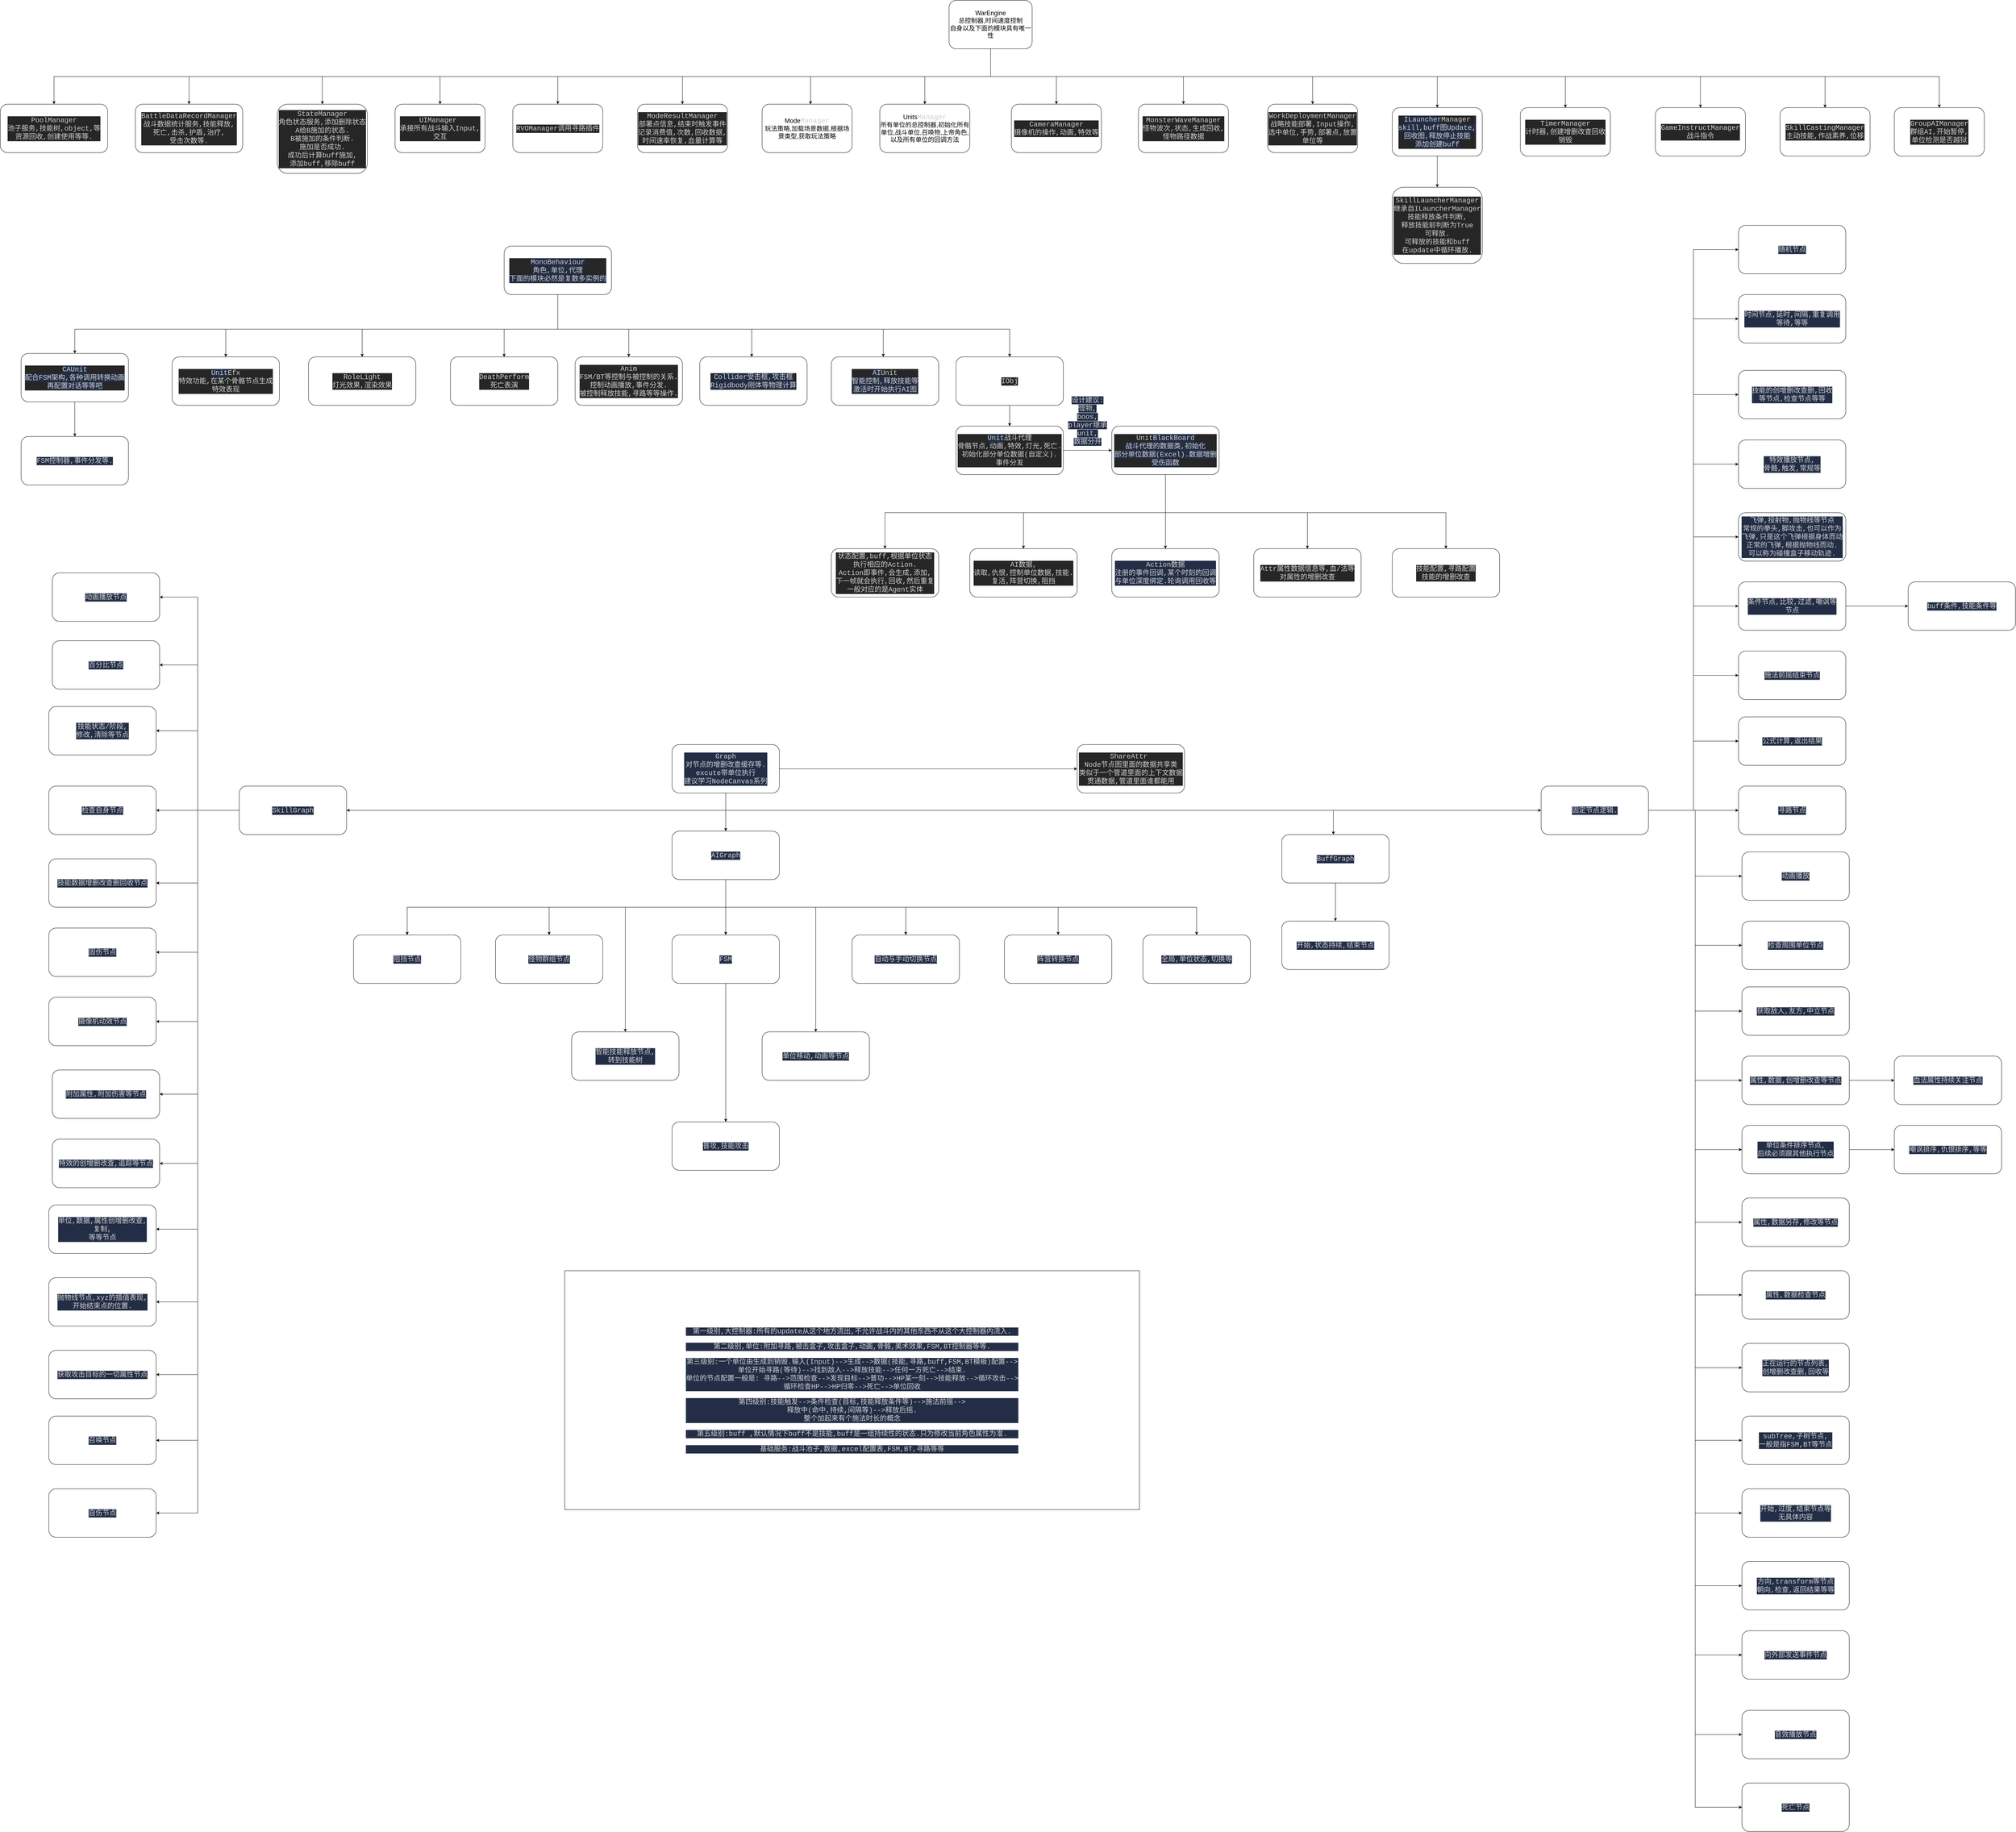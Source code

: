 <mxfile version="20.2.3" type="device"><diagram id="LhXxSo7P4wnoChXjevKr" name="第 1 页"><mxGraphModel dx="4543" dy="1217" grid="1" gridSize="10" guides="1" tooltips="1" connect="1" arrows="1" fold="1" page="1" pageScale="1" pageWidth="827" pageHeight="1169" math="0" shadow="0"><root><mxCell id="0"/><mxCell id="1" parent="0"/><mxCell id="EODqMe3rvBlt8sUZ0Be6-2" value="" style="edgeStyle=orthogonalEdgeStyle;rounded=0;orthogonalLoop=1;jettySize=auto;html=1;fontSize=18;" parent="1" source="jb4fEd_oyw57dwcxes0J-1" target="EODqMe3rvBlt8sUZ0Be6-1" edge="1"><mxGeometry relative="1" as="geometry"><Array as="points"><mxPoint x="400" y="320"/><mxPoint x="-120" y="320"/></Array></mxGeometry></mxCell><mxCell id="-T1V_WmTin5AQR1yTUdj-2" style="edgeStyle=orthogonalEdgeStyle;rounded=0;orthogonalLoop=1;jettySize=auto;html=1;entryX=0.5;entryY=0;entryDx=0;entryDy=0;fontSize=18;" parent="1" source="jb4fEd_oyw57dwcxes0J-1" target="-T1V_WmTin5AQR1yTUdj-1" edge="1"><mxGeometry relative="1" as="geometry"/></mxCell><mxCell id="-T1V_WmTin5AQR1yTUdj-4" style="edgeStyle=orthogonalEdgeStyle;rounded=0;orthogonalLoop=1;jettySize=auto;html=1;fontSize=18;" parent="1" source="jb4fEd_oyw57dwcxes0J-1" target="-T1V_WmTin5AQR1yTUdj-3" edge="1"><mxGeometry relative="1" as="geometry"/></mxCell><mxCell id="-T1V_WmTin5AQR1yTUdj-6" style="edgeStyle=orthogonalEdgeStyle;rounded=0;orthogonalLoop=1;jettySize=auto;html=1;fontSize=18;" parent="1" source="jb4fEd_oyw57dwcxes0J-1" target="-T1V_WmTin5AQR1yTUdj-5" edge="1"><mxGeometry relative="1" as="geometry"><Array as="points"><mxPoint x="400" y="320"/><mxPoint x="957" y="320"/></Array></mxGeometry></mxCell><mxCell id="-T1V_WmTin5AQR1yTUdj-8" style="edgeStyle=orthogonalEdgeStyle;rounded=0;orthogonalLoop=1;jettySize=auto;html=1;fontSize=18;" parent="1" source="jb4fEd_oyw57dwcxes0J-1" target="-T1V_WmTin5AQR1yTUdj-7" edge="1"><mxGeometry relative="1" as="geometry"><Array as="points"><mxPoint x="400" y="320"/><mxPoint x="1330" y="320"/></Array></mxGeometry></mxCell><mxCell id="mVnGcDSV5hBTHXxmMOT_-2" style="edgeStyle=orthogonalEdgeStyle;rounded=0;orthogonalLoop=1;jettySize=auto;html=1;" parent="1" source="jb4fEd_oyw57dwcxes0J-1" target="mVnGcDSV5hBTHXxmMOT_-1" edge="1"><mxGeometry relative="1" as="geometry"><Array as="points"><mxPoint x="400" y="320"/><mxPoint x="-490" y="320"/></Array></mxGeometry></mxCell><mxCell id="mVnGcDSV5hBTHXxmMOT_-4" style="edgeStyle=orthogonalEdgeStyle;rounded=0;orthogonalLoop=1;jettySize=auto;html=1;" parent="1" source="jb4fEd_oyw57dwcxes0J-1" target="mVnGcDSV5hBTHXxmMOT_-3" edge="1"><mxGeometry relative="1" as="geometry"><Array as="points"><mxPoint x="400" y="320"/><mxPoint x="-850" y="320"/></Array></mxGeometry></mxCell><mxCell id="mVnGcDSV5hBTHXxmMOT_-8" style="edgeStyle=orthogonalEdgeStyle;rounded=0;orthogonalLoop=1;jettySize=auto;html=1;" parent="1" source="jb4fEd_oyw57dwcxes0J-1" target="mVnGcDSV5hBTHXxmMOT_-6" edge="1"><mxGeometry relative="1" as="geometry"><Array as="points"><mxPoint x="400" y="320"/><mxPoint x="1690" y="320"/></Array></mxGeometry></mxCell><mxCell id="mVnGcDSV5hBTHXxmMOT_-10" style="edgeStyle=orthogonalEdgeStyle;rounded=0;orthogonalLoop=1;jettySize=auto;html=1;" parent="1" source="jb4fEd_oyw57dwcxes0J-1" target="mVnGcDSV5hBTHXxmMOT_-9" edge="1"><mxGeometry relative="1" as="geometry"><Array as="points"><mxPoint x="400" y="320"/><mxPoint x="2060" y="320"/></Array></mxGeometry></mxCell><mxCell id="mVnGcDSV5hBTHXxmMOT_-12" style="edgeStyle=orthogonalEdgeStyle;rounded=0;orthogonalLoop=1;jettySize=auto;html=1;" parent="1" source="jb4fEd_oyw57dwcxes0J-1" target="mVnGcDSV5hBTHXxmMOT_-11" edge="1"><mxGeometry relative="1" as="geometry"><Array as="points"><mxPoint x="400" y="320"/><mxPoint x="2450" y="320"/></Array></mxGeometry></mxCell><mxCell id="mVnGcDSV5hBTHXxmMOT_-14" style="edgeStyle=orthogonalEdgeStyle;rounded=0;orthogonalLoop=1;jettySize=auto;html=1;" parent="1" source="jb4fEd_oyw57dwcxes0J-1" target="mVnGcDSV5hBTHXxmMOT_-13" edge="1"><mxGeometry relative="1" as="geometry"><Array as="points"><mxPoint x="400" y="320"/><mxPoint x="-1190" y="320"/></Array></mxGeometry></mxCell><mxCell id="mVnGcDSV5hBTHXxmMOT_-16" style="edgeStyle=orthogonalEdgeStyle;rounded=0;orthogonalLoop=1;jettySize=auto;html=1;" parent="1" source="jb4fEd_oyw57dwcxes0J-1" target="mVnGcDSV5hBTHXxmMOT_-15" edge="1"><mxGeometry relative="1" as="geometry"><Array as="points"><mxPoint x="400" y="320"/><mxPoint x="-1530" y="320"/></Array></mxGeometry></mxCell><mxCell id="mVnGcDSV5hBTHXxmMOT_-18" style="edgeStyle=orthogonalEdgeStyle;rounded=0;orthogonalLoop=1;jettySize=auto;html=1;entryX=0.5;entryY=0;entryDx=0;entryDy=0;" parent="1" source="jb4fEd_oyw57dwcxes0J-1" target="mVnGcDSV5hBTHXxmMOT_-17" edge="1"><mxGeometry relative="1" as="geometry"><Array as="points"><mxPoint x="400" y="320"/><mxPoint x="-1915" y="320"/></Array></mxGeometry></mxCell><mxCell id="mVnGcDSV5hBTHXxmMOT_-20" style="edgeStyle=orthogonalEdgeStyle;rounded=0;orthogonalLoop=1;jettySize=auto;html=1;" parent="1" source="jb4fEd_oyw57dwcxes0J-1" target="mVnGcDSV5hBTHXxmMOT_-19" edge="1"><mxGeometry relative="1" as="geometry"><Array as="points"><mxPoint x="400" y="320"/><mxPoint x="2810" y="320"/></Array></mxGeometry></mxCell><mxCell id="lM44iIXTs4Hyi-iN2fvG-2" style="edgeStyle=orthogonalEdgeStyle;rounded=0;orthogonalLoop=1;jettySize=auto;html=1;" parent="1" source="jb4fEd_oyw57dwcxes0J-1" target="lM44iIXTs4Hyi-iN2fvG-1" edge="1"><mxGeometry relative="1" as="geometry"><Array as="points"><mxPoint x="400" y="320"/><mxPoint x="3140" y="320"/></Array></mxGeometry></mxCell><mxCell id="lM44iIXTs4Hyi-iN2fvG-4" style="edgeStyle=orthogonalEdgeStyle;rounded=0;orthogonalLoop=1;jettySize=auto;html=1;" parent="1" source="jb4fEd_oyw57dwcxes0J-1" target="lM44iIXTs4Hyi-iN2fvG-3" edge="1"><mxGeometry relative="1" as="geometry"><Array as="points"><mxPoint x="400" y="320"/><mxPoint x="-2305" y="320"/></Array></mxGeometry></mxCell><mxCell id="jb4fEd_oyw57dwcxes0J-1" value="&lt;font style=&quot;font-size: 18px;&quot;&gt;WarEngine&lt;br&gt;总控制器,时间速度控制&lt;br&gt;自身以及下面的模块具有唯一性&lt;br&gt;&lt;/font&gt;" style="rounded=1;whiteSpace=wrap;html=1;" parent="1" vertex="1"><mxGeometry x="280" y="100" width="240" height="140" as="geometry"/></mxCell><mxCell id="EODqMe3rvBlt8sUZ0Be6-1" value="&lt;font style=&quot;font-size: 18px;&quot;&gt;Mode&lt;span style=&quot;color: rgb(208, 208, 208); font-family: &amp;quot;Courier New&amp;quot;, monospace; font-size: 15pt; background-color: initial;&quot;&gt;Manager&lt;/span&gt;&lt;br&gt;玩法策略,加载场景数据,根据场景类型,获取玩法策略&lt;br&gt;&lt;/font&gt;" style="whiteSpace=wrap;html=1;rounded=1;" parent="1" vertex="1"><mxGeometry x="-260" y="400" width="260" height="140" as="geometry"/></mxCell><mxCell id="-T1V_WmTin5AQR1yTUdj-1" value="&lt;font style=&quot;font-size: 18px;&quot;&gt;Units&lt;span style=&quot;color: rgb(208, 208, 208); font-family: &amp;quot;Courier New&amp;quot;, monospace; font-size: 15pt; background-color: initial;&quot;&gt;Manager&lt;/span&gt;&lt;br&gt;所有单位的总控制器,初始化所有单位,战斗单位,召唤物,上帝角色,以及所有单位的回调方法&lt;br&gt;&lt;/font&gt;" style="whiteSpace=wrap;html=1;rounded=1;" parent="1" vertex="1"><mxGeometry x="80" y="400" width="260" height="140" as="geometry"/></mxCell><mxCell id="-T1V_WmTin5AQR1yTUdj-3" value="&lt;font style=&quot;font-size: 18px;&quot;&gt;&lt;pre style=&quot;background-color:#262626;color:#d0d0d0;font-family:'Courier New',monospace;font-size:15.0pt;&quot;&gt;CameraManager&lt;br&gt;摄像机的操作,动画,特效等&lt;/pre&gt;&lt;/font&gt;" style="whiteSpace=wrap;html=1;rounded=1;" parent="1" vertex="1"><mxGeometry x="460" y="400" width="260" height="140" as="geometry"/></mxCell><mxCell id="-T1V_WmTin5AQR1yTUdj-5" value="&lt;font style=&quot;font-size: 18px;&quot;&gt;&lt;pre style=&quot;background-color:#262626;color:#d0d0d0;font-family:'Courier New',monospace;font-size:15.0pt;&quot;&gt;&lt;pre style=&quot;font-family: &amp;quot;Courier New&amp;quot;, monospace; font-size: 15pt;&quot;&gt;MonsterWaveManager&lt;br&gt;怪物波次,状态,生成回收,&lt;br&gt;怪物路径数据&lt;/pre&gt;&lt;/pre&gt;&lt;/font&gt;" style="whiteSpace=wrap;html=1;rounded=1;" parent="1" vertex="1"><mxGeometry x="827" y="400" width="260" height="140" as="geometry"/></mxCell><mxCell id="-T1V_WmTin5AQR1yTUdj-7" value="&lt;font style=&quot;font-size: 18px;&quot;&gt;&lt;pre style=&quot;background-color:#262626;color:#d0d0d0;font-family:'Courier New',monospace;font-size:15.0pt;&quot;&gt;&lt;pre style=&quot;font-family: &amp;quot;Courier New&amp;quot;, monospace; font-size: 15pt;&quot;&gt;WorkDeploymentManager&lt;br&gt;战略技能部署,Input操作,&lt;br&gt;选中单位,手势,部署点,放置&lt;br&gt;单位等&lt;/pre&gt;&lt;/pre&gt;&lt;/font&gt;" style="whiteSpace=wrap;html=1;rounded=1;" parent="1" vertex="1"><mxGeometry x="1200" y="400" width="260" height="140" as="geometry"/></mxCell><mxCell id="mVnGcDSV5hBTHXxmMOT_-1" value="&lt;font style=&quot;font-size: 18px;&quot;&gt;&lt;pre style=&quot;background-color:#262626;color:#d0d0d0;font-family:'Courier New',monospace;font-size:15.0pt;&quot;&gt;ModeResultManager&lt;br&gt;部署点信息,结束时触发事件&lt;br&gt;记录消费值,次数,回收数据,&lt;br&gt;时间速率恢复,血量计算等&lt;/pre&gt;&lt;/font&gt;" style="whiteSpace=wrap;html=1;rounded=1;" parent="1" vertex="1"><mxGeometry x="-620" y="400" width="260" height="140" as="geometry"/></mxCell><mxCell id="mVnGcDSV5hBTHXxmMOT_-3" value="&lt;font style=&quot;font-size: 18px;&quot;&gt;&lt;pre style=&quot;background-color:#262626;color:#d0d0d0;font-family:'Courier New',monospace;font-size:15.0pt;&quot;&gt;&lt;pre style=&quot;font-family: &amp;quot;Courier New&amp;quot;, monospace; font-size: 15pt;&quot;&gt;RVOManager调用寻路插件&lt;br&gt;&lt;/pre&gt;&lt;/pre&gt;&lt;/font&gt;" style="whiteSpace=wrap;html=1;rounded=1;" parent="1" vertex="1"><mxGeometry x="-980" y="400" width="260" height="140" as="geometry"/></mxCell><mxCell id="mVnGcDSV5hBTHXxmMOT_-5" value="&lt;font style=&quot;font-size: 18px;&quot;&gt;&lt;pre style=&quot;background-color:#262626;color:#d0d0d0;font-family:'Courier New',monospace;font-size:15.0pt;&quot;&gt;&lt;pre style=&quot;font-family: &amp;quot;Courier New&amp;quot;, monospace; font-size: 15pt;&quot;&gt;SkillLauncherManager&lt;br&gt;继承自ILauncherManager&lt;br&gt;技能释放条件判断,&lt;br&gt;释放技能前判断为True&lt;br&gt;可释放.&lt;br&gt;可释放的技能和buff&lt;br&gt;在update中循环播放.&lt;/pre&gt;&lt;/pre&gt;&lt;/font&gt;" style="whiteSpace=wrap;html=1;rounded=1;" parent="1" vertex="1"><mxGeometry x="1560" y="640" width="260" height="220" as="geometry"/></mxCell><mxCell id="mVnGcDSV5hBTHXxmMOT_-7" style="edgeStyle=orthogonalEdgeStyle;rounded=0;orthogonalLoop=1;jettySize=auto;html=1;" parent="1" source="mVnGcDSV5hBTHXxmMOT_-6" target="mVnGcDSV5hBTHXxmMOT_-5" edge="1"><mxGeometry relative="1" as="geometry"/></mxCell><mxCell id="mVnGcDSV5hBTHXxmMOT_-6" value="&lt;font style=&quot;font-size: 18px;&quot;&gt;&lt;pre style=&quot;background-color:#262626;color:#d0d0d0;font-family:'Courier New',monospace;font-size:15.0pt;&quot;&gt;&lt;pre style=&quot;font-family: &amp;quot;Courier New&amp;quot;, monospace; font-size: 15pt;&quot;&gt;&lt;span style=&quot;background-color:#232e46;&quot;&gt;ILauncher&lt;/span&gt;Manager&lt;span style=&quot;background-color:#232e46;&quot;&gt;&lt;br&gt;&lt;/span&gt;&lt;span style=&quot;background-color:#232e46;&quot;&gt;skill,buff图Update,&lt;br&gt;回收图,释放停止技能&lt;br&gt;添加创建buff&lt;/span&gt;&lt;/pre&gt;&lt;/pre&gt;&lt;/font&gt;" style="whiteSpace=wrap;html=1;rounded=1;" parent="1" vertex="1"><mxGeometry x="1560" y="410" width="260" height="140" as="geometry"/></mxCell><mxCell id="mVnGcDSV5hBTHXxmMOT_-9" value="&lt;font style=&quot;font-size: 18px;&quot;&gt;&lt;pre style=&quot;background-color:#262626;color:#d0d0d0;font-family:'Courier New',monospace;font-size:15.0pt;&quot;&gt;&lt;pre style=&quot;font-family: &amp;quot;Courier New&amp;quot;, monospace; font-size: 15pt;&quot;&gt;TimerManager&lt;br&gt;计时器,创建增删改查回收&lt;br&gt;销毁&lt;/pre&gt;&lt;/pre&gt;&lt;/font&gt;" style="whiteSpace=wrap;html=1;rounded=1;" parent="1" vertex="1"><mxGeometry x="1930" y="410" width="260" height="140" as="geometry"/></mxCell><mxCell id="mVnGcDSV5hBTHXxmMOT_-11" value="&lt;font style=&quot;font-size: 18px;&quot;&gt;&lt;pre style=&quot;background-color:#262626;color:#d0d0d0;font-family:'Courier New',monospace;font-size:15.0pt;&quot;&gt;&lt;pre style=&quot;font-family: &amp;quot;Courier New&amp;quot;, monospace; font-size: 15pt;&quot;&gt;GameInstructManager&lt;br&gt;战斗指令&lt;/pre&gt;&lt;/pre&gt;&lt;/font&gt;" style="whiteSpace=wrap;html=1;rounded=1;" parent="1" vertex="1"><mxGeometry x="2320" y="410" width="260" height="140" as="geometry"/></mxCell><mxCell id="mVnGcDSV5hBTHXxmMOT_-13" value="&lt;font style=&quot;font-size: 18px;&quot;&gt;&lt;pre style=&quot;background-color:#262626;color:#d0d0d0;font-family:'Courier New',monospace;font-size:15.0pt;&quot;&gt;&lt;pre style=&quot;font-family: &amp;quot;Courier New&amp;quot;, monospace; font-size: 15pt;&quot;&gt;UIManager &lt;br&gt;承接所有战斗输入Input,&lt;br&gt;交互&lt;/pre&gt;&lt;/pre&gt;&lt;/font&gt;" style="whiteSpace=wrap;html=1;rounded=1;" parent="1" vertex="1"><mxGeometry x="-1320" y="400" width="260" height="140" as="geometry"/></mxCell><mxCell id="mVnGcDSV5hBTHXxmMOT_-15" value="&lt;font style=&quot;font-size: 18px;&quot;&gt;&lt;pre style=&quot;background-color:#262626;color:#d0d0d0;font-family:'Courier New',monospace;font-size:15.0pt;&quot;&gt;&lt;pre style=&quot;font-family: &amp;quot;Courier New&amp;quot;, monospace; font-size: 15pt;&quot;&gt;StateManager&lt;br&gt;角色状态服务,添加删除状态&lt;br&gt;A给B施加的状态.&lt;br&gt;B被施加的条件判断.&lt;br&gt;施加是否成功.&lt;br&gt;成功后计算buff施加,&lt;br&gt;添加buff,移除buff&lt;/pre&gt;&lt;/pre&gt;&lt;/font&gt;" style="whiteSpace=wrap;html=1;rounded=1;" parent="1" vertex="1"><mxGeometry x="-1660" y="400" width="260" height="200" as="geometry"/></mxCell><mxCell id="mVnGcDSV5hBTHXxmMOT_-17" value="&lt;font style=&quot;font-size: 18px;&quot;&gt;&lt;pre style=&quot;background-color:#262626;color:#d0d0d0;font-family:'Courier New',monospace;font-size:15.0pt;&quot;&gt;&lt;pre style=&quot;font-family: &amp;quot;Courier New&amp;quot;, monospace; font-size: 15pt;&quot;&gt;BattleDataRecordManager&lt;br&gt;战斗数据统计服务,技能释放,&lt;br&gt;死亡,击杀,护盾,治疗,&lt;br&gt;受击次数等.&lt;/pre&gt;&lt;/pre&gt;&lt;/font&gt;" style="whiteSpace=wrap;html=1;rounded=1;" parent="1" vertex="1"><mxGeometry x="-2070" y="400" width="310" height="140" as="geometry"/></mxCell><mxCell id="mVnGcDSV5hBTHXxmMOT_-19" value="&lt;font style=&quot;font-size: 18px;&quot;&gt;&lt;pre style=&quot;background-color:#262626;color:#d0d0d0;font-family:'Courier New',monospace;font-size:15.0pt;&quot;&gt;&lt;pre style=&quot;font-family: &amp;quot;Courier New&amp;quot;, monospace; font-size: 15pt;&quot;&gt;SkillCastingManager&lt;br&gt;主动技能,作战素养,位移&lt;/pre&gt;&lt;/pre&gt;&lt;/font&gt;" style="whiteSpace=wrap;html=1;rounded=1;" parent="1" vertex="1"><mxGeometry x="2680" y="410" width="260" height="140" as="geometry"/></mxCell><mxCell id="lM44iIXTs4Hyi-iN2fvG-1" value="&lt;font style=&quot;font-size: 18px;&quot;&gt;&lt;pre style=&quot;background-color:#262626;color:#d0d0d0;font-family:'Courier New',monospace;font-size:15.0pt;&quot;&gt;&lt;pre style=&quot;font-family: &amp;quot;Courier New&amp;quot;, monospace; font-size: 15pt;&quot;&gt;GroupAIManager&lt;br&gt;群组AI,开始暂停,&lt;br&gt;单位检测是否越狱&lt;/pre&gt;&lt;/pre&gt;&lt;/font&gt;" style="whiteSpace=wrap;html=1;rounded=1;" parent="1" vertex="1"><mxGeometry x="3010" y="410" width="260" height="140" as="geometry"/></mxCell><mxCell id="lM44iIXTs4Hyi-iN2fvG-3" value="&lt;font style=&quot;font-size: 18px;&quot;&gt;&lt;pre style=&quot;background-color:#262626;color:#d0d0d0;font-family:'Courier New',monospace;font-size:15.0pt;&quot;&gt;&lt;pre style=&quot;font-family: &amp;quot;Courier New&amp;quot;, monospace; font-size: 15pt;&quot;&gt;PoolManager&lt;br&gt;池子服务,技能树,object,等&lt;br&gt;资源回收,创建使用等等.&lt;/pre&gt;&lt;/pre&gt;&lt;/font&gt;" style="whiteSpace=wrap;html=1;rounded=1;" parent="1" vertex="1"><mxGeometry x="-2460" y="400" width="310" height="140" as="geometry"/></mxCell><mxCell id="lM44iIXTs4Hyi-iN2fvG-10" style="edgeStyle=orthogonalEdgeStyle;rounded=0;orthogonalLoop=1;jettySize=auto;html=1;" parent="1" source="lM44iIXTs4Hyi-iN2fvG-6" target="lM44iIXTs4Hyi-iN2fvG-9" edge="1"><mxGeometry relative="1" as="geometry"><Array as="points"><mxPoint x="-850" y="1050"/><mxPoint x="-2245" y="1050"/></Array></mxGeometry></mxCell><mxCell id="lM44iIXTs4Hyi-iN2fvG-12" style="edgeStyle=orthogonalEdgeStyle;rounded=0;orthogonalLoop=1;jettySize=auto;html=1;" parent="1" source="lM44iIXTs4Hyi-iN2fvG-6" target="lM44iIXTs4Hyi-iN2fvG-11" edge="1"><mxGeometry relative="1" as="geometry"><Array as="points"><mxPoint x="-850" y="1050"/><mxPoint x="455" y="1050"/></Array></mxGeometry></mxCell><mxCell id="q0ciBb03ZAiPMk4a2l6_-2" style="edgeStyle=orthogonalEdgeStyle;rounded=0;orthogonalLoop=1;jettySize=auto;html=1;" parent="1" source="lM44iIXTs4Hyi-iN2fvG-6" target="q0ciBb03ZAiPMk4a2l6_-1" edge="1"><mxGeometry relative="1" as="geometry"><Array as="points"><mxPoint x="-850" y="1050"/><mxPoint x="-1809" y="1050"/></Array></mxGeometry></mxCell><mxCell id="q0ciBb03ZAiPMk4a2l6_-4" style="edgeStyle=orthogonalEdgeStyle;rounded=0;orthogonalLoop=1;jettySize=auto;html=1;" parent="1" source="lM44iIXTs4Hyi-iN2fvG-6" target="q0ciBb03ZAiPMk4a2l6_-3" edge="1"><mxGeometry relative="1" as="geometry"><Array as="points"><mxPoint x="-850" y="1050"/><mxPoint x="90" y="1050"/></Array></mxGeometry></mxCell><mxCell id="q0ciBb03ZAiPMk4a2l6_-6" style="edgeStyle=orthogonalEdgeStyle;rounded=0;orthogonalLoop=1;jettySize=auto;html=1;" parent="1" source="lM44iIXTs4Hyi-iN2fvG-6" target="q0ciBb03ZAiPMk4a2l6_-5" edge="1"><mxGeometry relative="1" as="geometry"><Array as="points"><mxPoint x="-850" y="1050"/><mxPoint x="-290" y="1050"/></Array></mxGeometry></mxCell><mxCell id="q0ciBb03ZAiPMk4a2l6_-8" style="edgeStyle=orthogonalEdgeStyle;rounded=0;orthogonalLoop=1;jettySize=auto;html=1;" parent="1" source="lM44iIXTs4Hyi-iN2fvG-6" target="q0ciBb03ZAiPMk4a2l6_-7" edge="1"><mxGeometry relative="1" as="geometry"><Array as="points"><mxPoint x="-850" y="1050"/><mxPoint x="-1415" y="1050"/></Array></mxGeometry></mxCell><mxCell id="q0ciBb03ZAiPMk4a2l6_-10" style="edgeStyle=orthogonalEdgeStyle;rounded=0;orthogonalLoop=1;jettySize=auto;html=1;" parent="1" source="lM44iIXTs4Hyi-iN2fvG-6" target="q0ciBb03ZAiPMk4a2l6_-9" edge="1"><mxGeometry relative="1" as="geometry"><Array as="points"><mxPoint x="-850" y="1050"/><mxPoint x="-1005" y="1050"/></Array></mxGeometry></mxCell><mxCell id="q0ciBb03ZAiPMk4a2l6_-16" style="edgeStyle=orthogonalEdgeStyle;rounded=0;orthogonalLoop=1;jettySize=auto;html=1;" parent="1" source="lM44iIXTs4Hyi-iN2fvG-6" target="q0ciBb03ZAiPMk4a2l6_-15" edge="1"><mxGeometry relative="1" as="geometry"><Array as="points"><mxPoint x="-850" y="1050"/><mxPoint x="-645" y="1050"/></Array></mxGeometry></mxCell><mxCell id="lM44iIXTs4Hyi-iN2fvG-6" value="&lt;font style=&quot;font-size: 18px;&quot;&gt;&lt;pre style=&quot;background-color:#262626;color:#d0d0d0;font-family:'Courier New',monospace;font-size:15.0pt;&quot;&gt;&lt;pre style=&quot;font-family: &amp;quot;Courier New&amp;quot;, monospace; font-size: 15pt;&quot;&gt;&lt;span style=&quot;background-color:#232e46;&quot;&gt;MonoBehaviour&lt;br&gt;角色,单位,代理&lt;br/&gt;下面的模块必然是复数多实例的&lt;/span&gt;&lt;/pre&gt;&lt;/pre&gt;&lt;/font&gt;" style="whiteSpace=wrap;html=1;rounded=1;" parent="1" vertex="1"><mxGeometry x="-1005" y="810" width="310" height="140" as="geometry"/></mxCell><mxCell id="jEaWaXToVrD0atDNk6LC-4" style="edgeStyle=orthogonalEdgeStyle;rounded=0;orthogonalLoop=1;jettySize=auto;html=1;" parent="1" source="lM44iIXTs4Hyi-iN2fvG-9" target="jEaWaXToVrD0atDNk6LC-3" edge="1"><mxGeometry relative="1" as="geometry"/></mxCell><mxCell id="lM44iIXTs4Hyi-iN2fvG-9" value="&lt;font style=&quot;font-size: 18px;&quot;&gt;&lt;pre style=&quot;background-color:#262626;color:#d0d0d0;font-family:'Courier New',monospace;font-size:15.0pt;&quot;&gt;&lt;pre style=&quot;font-family: &amp;quot;Courier New&amp;quot;, monospace; font-size: 15pt;&quot;&gt;&lt;pre style=&quot;font-size: 15pt; font-family: &amp;quot;Courier New&amp;quot;, monospace;&quot;&gt;&lt;span style=&quot;background-color: rgb(35, 46, 70);&quot;&gt;CAUnit&lt;br&gt;配合FSM架构,各种调用转换动画&lt;br&gt;再配置对话等等吧&lt;/span&gt;&lt;/pre&gt;&lt;/pre&gt;&lt;/pre&gt;&lt;/font&gt;" style="whiteSpace=wrap;html=1;rounded=1;" parent="1" vertex="1"><mxGeometry x="-2400" y="1120" width="310" height="140" as="geometry"/></mxCell><mxCell id="jEaWaXToVrD0atDNk6LC-6" style="edgeStyle=orthogonalEdgeStyle;rounded=0;orthogonalLoop=1;jettySize=auto;html=1;entryX=0.5;entryY=0;entryDx=0;entryDy=0;" parent="1" source="lM44iIXTs4Hyi-iN2fvG-11" target="jEaWaXToVrD0atDNk6LC-5" edge="1"><mxGeometry relative="1" as="geometry"/></mxCell><mxCell id="lM44iIXTs4Hyi-iN2fvG-11" value="&lt;font style=&quot;font-size: 18px;&quot;&gt;&lt;pre style=&quot;background-color:#262626;color:#d0d0d0;font-family:'Courier New',monospace;font-size:15.0pt;&quot;&gt;&lt;pre style=&quot;font-family: &amp;quot;Courier New&amp;quot;, monospace; font-size: 15pt;&quot;&gt;IObj&lt;/pre&gt;&lt;/pre&gt;&lt;/font&gt;" style="whiteSpace=wrap;html=1;rounded=1;" parent="1" vertex="1"><mxGeometry x="300" y="1130" width="310" height="140" as="geometry"/></mxCell><mxCell id="jEaWaXToVrD0atDNk6LC-3" value="&lt;font style=&quot;font-size: 18px;&quot;&gt;&lt;pre style=&quot;color: rgb(208, 208, 208); font-family: &amp;quot;Courier New&amp;quot;, monospace; font-size: 15pt;&quot;&gt;&lt;pre style=&quot;font-family: &amp;quot;Courier New&amp;quot;, monospace; font-size: 15pt;&quot;&gt;&lt;pre style=&quot;font-size: 15pt; font-family: &amp;quot;Courier New&amp;quot;, monospace; background-color: rgb(35, 46, 70);&quot;&gt;FSM控制器,事件分发等.&lt;/pre&gt;&lt;/pre&gt;&lt;/pre&gt;&lt;/font&gt;" style="whiteSpace=wrap;html=1;rounded=1;" parent="1" vertex="1"><mxGeometry x="-2400" y="1360" width="310" height="140" as="geometry"/></mxCell><mxCell id="jEaWaXToVrD0atDNk6LC-9" style="edgeStyle=orthogonalEdgeStyle;rounded=0;orthogonalLoop=1;jettySize=auto;html=1;entryX=0;entryY=0.5;entryDx=0;entryDy=0;" parent="1" source="jEaWaXToVrD0atDNk6LC-5" target="jEaWaXToVrD0atDNk6LC-8" edge="1"><mxGeometry relative="1" as="geometry"/></mxCell><mxCell id="jEaWaXToVrD0atDNk6LC-5" value="&lt;font style=&quot;font-size: 18px;&quot;&gt;&lt;pre style=&quot;background-color:#262626;color:#d0d0d0;font-family:'Courier New',monospace;font-size:15.0pt;&quot;&gt;&lt;pre style=&quot;font-family: &amp;quot;Courier New&amp;quot;, monospace; font-size: 15pt;&quot;&gt;&lt;span style=&quot;background-color: rgb(35, 46, 70); font-size: 15pt;&quot;&gt;Unit&lt;/span&gt;战斗代理&lt;br&gt;骨骼节点,动画,特效,灯光,死亡.&lt;br&gt;初始化部分单位数据(自定义).&lt;br&gt;事件分发&lt;/pre&gt;&lt;/pre&gt;&lt;/font&gt;" style="whiteSpace=wrap;html=1;rounded=1;" parent="1" vertex="1"><mxGeometry x="300" y="1330" width="310" height="140" as="geometry"/></mxCell><mxCell id="q0ciBb03ZAiPMk4a2l6_-14" style="edgeStyle=orthogonalEdgeStyle;rounded=0;orthogonalLoop=1;jettySize=auto;html=1;" parent="1" source="jEaWaXToVrD0atDNk6LC-8" target="q0ciBb03ZAiPMk4a2l6_-13" edge="1"><mxGeometry relative="1" as="geometry"/></mxCell><mxCell id="q0ciBb03ZAiPMk4a2l6_-18" style="edgeStyle=orthogonalEdgeStyle;rounded=0;orthogonalLoop=1;jettySize=auto;html=1;" parent="1" source="jEaWaXToVrD0atDNk6LC-8" target="q0ciBb03ZAiPMk4a2l6_-17" edge="1"><mxGeometry relative="1" as="geometry"><Array as="points"><mxPoint x="905" y="1580"/><mxPoint x="495" y="1580"/></Array></mxGeometry></mxCell><mxCell id="a7841hfAFzb10c5DAC3M-2" style="edgeStyle=orthogonalEdgeStyle;rounded=0;orthogonalLoop=1;jettySize=auto;html=1;" parent="1" source="jEaWaXToVrD0atDNk6LC-8" target="a7841hfAFzb10c5DAC3M-1" edge="1"><mxGeometry relative="1" as="geometry"><Array as="points"><mxPoint x="905" y="1580"/><mxPoint x="1315" y="1580"/></Array></mxGeometry></mxCell><mxCell id="a7841hfAFzb10c5DAC3M-4" style="edgeStyle=orthogonalEdgeStyle;rounded=0;orthogonalLoop=1;jettySize=auto;html=1;" parent="1" source="jEaWaXToVrD0atDNk6LC-8" target="a7841hfAFzb10c5DAC3M-3" edge="1"><mxGeometry relative="1" as="geometry"><Array as="points"><mxPoint x="905" y="1580"/><mxPoint x="1715" y="1580"/></Array></mxGeometry></mxCell><mxCell id="Yw0_u1WkuRffc8vqgpCQ-2" style="edgeStyle=orthogonalEdgeStyle;rounded=0;orthogonalLoop=1;jettySize=auto;html=1;" parent="1" source="jEaWaXToVrD0atDNk6LC-8" target="Yw0_u1WkuRffc8vqgpCQ-1" edge="1"><mxGeometry relative="1" as="geometry"><Array as="points"><mxPoint x="905" y="1580"/><mxPoint x="95" y="1580"/></Array></mxGeometry></mxCell><mxCell id="jEaWaXToVrD0atDNk6LC-8" value="&lt;font style=&quot;font-size: 18px;&quot;&gt;&lt;pre style=&quot;background-color:#262626;color:#d0d0d0;font-family:'Courier New',monospace;font-size:15.0pt;&quot;&gt;&lt;pre style=&quot;font-family: &amp;quot;Courier New&amp;quot;, monospace; font-size: 15pt;&quot;&gt;Unit&lt;span style=&quot;background-color:#232e46;&quot;&gt;BlackBoard&lt;br&gt;战斗代理的数据类,初始化&lt;br&gt;部分单位数据(Excel).数据增删&lt;br&gt;受伤函数&lt;br&gt;&lt;/span&gt;&lt;/pre&gt;&lt;/pre&gt;&lt;/font&gt;" style="whiteSpace=wrap;html=1;rounded=1;" parent="1" vertex="1"><mxGeometry x="750" y="1330" width="310" height="140" as="geometry"/></mxCell><mxCell id="q0ciBb03ZAiPMk4a2l6_-1" value="&lt;font style=&quot;font-size: 18px;&quot;&gt;&lt;pre style=&quot;background-color:#262626;color:#d0d0d0;font-family:'Courier New',monospace;font-size:15.0pt;&quot;&gt;&lt;pre style=&quot;font-family: &amp;quot;Courier New&amp;quot;, monospace; font-size: 15pt;&quot;&gt;&lt;pre style=&quot;font-size: 15pt; font-family: &amp;quot;Courier New&amp;quot;, monospace;&quot;&gt;&lt;pre style=&quot;font-family: &amp;quot;Courier New&amp;quot;, monospace; font-size: 15pt;&quot;&gt;&lt;span style=&quot;background-color: rgb(35, 46, 70); font-size: 15pt;&quot;&gt;Unit&lt;/span&gt;Efx&lt;br&gt;特效功能,在某个骨骼节点生成&lt;br&gt;特效表现&lt;/pre&gt;&lt;/pre&gt;&lt;/pre&gt;&lt;/pre&gt;&lt;/font&gt;" style="whiteSpace=wrap;html=1;rounded=1;" parent="1" vertex="1"><mxGeometry x="-1964" y="1130" width="310" height="140" as="geometry"/></mxCell><mxCell id="q0ciBb03ZAiPMk4a2l6_-3" value="&lt;font style=&quot;font-size: 18px;&quot;&gt;&lt;pre style=&quot;background-color:#262626;color:#d0d0d0;font-family:'Courier New',monospace;font-size:15.0pt;&quot;&gt;&lt;pre style=&quot;font-family: &amp;quot;Courier New&amp;quot;, monospace; font-size: 15pt;&quot;&gt;&lt;span style=&quot;background-color:#232e46;&quot;&gt;AI&lt;/span&gt;Unit&lt;span style=&quot;background-color:#232e46;&quot;&gt;&lt;br&gt;&lt;/span&gt;&lt;span style=&quot;background-color:#232e46;&quot;&gt;智能控制,释放技能等&lt;br&gt;激活时开始执行AI图&lt;/span&gt;&lt;/pre&gt;&lt;/pre&gt;&lt;/font&gt;" style="whiteSpace=wrap;html=1;rounded=1;" parent="1" vertex="1"><mxGeometry x="-60" y="1130" width="310" height="140" as="geometry"/></mxCell><mxCell id="q0ciBb03ZAiPMk4a2l6_-5" value="&lt;font style=&quot;font-size: 18px;&quot;&gt;&lt;pre style=&quot;background-color:#262626;color:#d0d0d0;font-family:'Courier New',monospace;font-size:15.0pt;&quot;&gt;&lt;pre style=&quot;font-family: &amp;quot;Courier New&amp;quot;, monospace; font-size: 15pt;&quot;&gt;&lt;span style=&quot;background-color:#232e46;&quot;&gt;Collider受击框,攻击框&lt;br/&gt;Rigidbody刚体等物理计算&lt;/span&gt;&lt;/pre&gt;&lt;/pre&gt;&lt;/font&gt;" style="whiteSpace=wrap;html=1;rounded=1;" parent="1" vertex="1"><mxGeometry x="-440" y="1130" width="310" height="140" as="geometry"/></mxCell><mxCell id="q0ciBb03ZAiPMk4a2l6_-7" value="&lt;font style=&quot;font-size: 18px;&quot;&gt;&lt;pre style=&quot;background-color:#262626;color:#d0d0d0;font-family:'Courier New',monospace;font-size:15.0pt;&quot;&gt;&lt;pre style=&quot;font-family: &amp;quot;Courier New&amp;quot;, monospace; font-size: 15pt;&quot;&gt;&lt;pre style=&quot;font-size: 15pt; font-family: &amp;quot;Courier New&amp;quot;, monospace;&quot;&gt;&lt;pre style=&quot;font-family: &amp;quot;Courier New&amp;quot;, monospace; font-size: 15pt;&quot;&gt;RoleLight&lt;br&gt;灯光效果,渲染效果&lt;/pre&gt;&lt;/pre&gt;&lt;/pre&gt;&lt;/pre&gt;&lt;/font&gt;" style="whiteSpace=wrap;html=1;rounded=1;" parent="1" vertex="1"><mxGeometry x="-1570" y="1130" width="310" height="140" as="geometry"/></mxCell><mxCell id="q0ciBb03ZAiPMk4a2l6_-9" value="&lt;font style=&quot;font-size: 18px;&quot;&gt;&lt;pre style=&quot;background-color:#262626;color:#d0d0d0;font-family:'Courier New',monospace;font-size:15.0pt;&quot;&gt;&lt;pre style=&quot;font-family: &amp;quot;Courier New&amp;quot;, monospace; font-size: 15pt;&quot;&gt;&lt;pre style=&quot;font-size: 15pt; font-family: &amp;quot;Courier New&amp;quot;, monospace;&quot;&gt;&lt;pre style=&quot;font-family: &amp;quot;Courier New&amp;quot;, monospace; font-size: 15pt;&quot;&gt;DeathPerform&lt;br&gt;死亡表演&lt;/pre&gt;&lt;/pre&gt;&lt;/pre&gt;&lt;/pre&gt;&lt;/font&gt;" style="whiteSpace=wrap;html=1;rounded=1;" parent="1" vertex="1"><mxGeometry x="-1160" y="1130" width="310" height="140" as="geometry"/></mxCell><mxCell id="q0ciBb03ZAiPMk4a2l6_-13" value="&lt;font style=&quot;font-size: 18px;&quot;&gt;&lt;pre style=&quot;color: rgb(208, 208, 208); font-family: &amp;quot;Courier New&amp;quot;, monospace; font-size: 15pt;&quot;&gt;&lt;pre style=&quot;font-family: &amp;quot;Courier New&amp;quot;, monospace; font-size: 15pt; background-color: rgb(35, 46, 70);&quot;&gt;Action数据&lt;br&gt;注册的事件回调,某个时刻的回调&lt;br&gt;与单位深度绑定.轮询调用回收等&lt;/pre&gt;&lt;/pre&gt;&lt;/font&gt;" style="whiteSpace=wrap;html=1;rounded=1;" parent="1" vertex="1"><mxGeometry x="750" y="1684" width="310" height="140" as="geometry"/></mxCell><mxCell id="q0ciBb03ZAiPMk4a2l6_-15" value="&lt;font style=&quot;font-size: 18px;&quot;&gt;&lt;pre style=&quot;background-color:#262626;color:#d0d0d0;font-family:'Courier New',monospace;font-size:15.0pt;&quot;&gt;&lt;pre style=&quot;font-family: &amp;quot;Courier New&amp;quot;, monospace; font-size: 15pt;&quot;&gt;&lt;pre style=&quot;font-size: 15pt; font-family: &amp;quot;Courier New&amp;quot;, monospace;&quot;&gt;&lt;pre style=&quot;font-family: &amp;quot;Courier New&amp;quot;, monospace; font-size: 15pt;&quot;&gt;Anim&lt;br&gt;FSM/BT等控制与被控制的关系.&lt;br&gt;控制动画播放,事件分发.&lt;br&gt;被控制释放技能,寻路等等操作.&lt;/pre&gt;&lt;/pre&gt;&lt;/pre&gt;&lt;/pre&gt;&lt;/font&gt;" style="whiteSpace=wrap;html=1;rounded=1;" parent="1" vertex="1"><mxGeometry x="-800" y="1130" width="310" height="140" as="geometry"/></mxCell><mxCell id="q0ciBb03ZAiPMk4a2l6_-17" value="&lt;font style=&quot;font-size: 18px;&quot;&gt;&lt;pre style=&quot;background-color:#262626;color:#d0d0d0;font-family:'Courier New',monospace;font-size:15.0pt;&quot;&gt;&lt;pre style=&quot;font-family: &amp;quot;Courier New&amp;quot;, monospace; font-size: 15pt;&quot;&gt;AI数据,&lt;br&gt;读取,仇恨,控制单位数据,技能.&lt;br&gt;复活,阵营切换,阻挡&lt;/pre&gt;&lt;/pre&gt;&lt;/font&gt;" style="whiteSpace=wrap;html=1;rounded=1;" parent="1" vertex="1"><mxGeometry x="340" y="1684" width="310" height="140" as="geometry"/></mxCell><mxCell id="a7841hfAFzb10c5DAC3M-1" value="&lt;font style=&quot;font-size: 18px;&quot;&gt;&lt;pre style=&quot;background-color:#262626;color:#d0d0d0;font-family:'Courier New',monospace;font-size:15.0pt;&quot;&gt;&lt;pre style=&quot;font-family: &amp;quot;Courier New&amp;quot;, monospace; font-size: 15pt;&quot;&gt;Attr属性数据信息等,血/法等&lt;br/&gt;对属性的增删改查&lt;/pre&gt;&lt;/pre&gt;&lt;/font&gt;" style="whiteSpace=wrap;html=1;rounded=1;" parent="1" vertex="1"><mxGeometry x="1160" y="1684" width="310" height="140" as="geometry"/></mxCell><mxCell id="a7841hfAFzb10c5DAC3M-3" value="&lt;font style=&quot;font-size: 18px;&quot;&gt;&lt;pre style=&quot;background-color:#262626;color:#d0d0d0;font-family:'Courier New',monospace;font-size:15.0pt;&quot;&gt;&lt;pre style=&quot;font-family: &amp;quot;Courier New&amp;quot;, monospace; font-size: 15pt;&quot;&gt;技能配置,寻路配置&lt;br/&gt;技能的增删改查&lt;/pre&gt;&lt;/pre&gt;&lt;/font&gt;" style="whiteSpace=wrap;html=1;rounded=1;" parent="1" vertex="1"><mxGeometry x="1560" y="1684" width="310" height="140" as="geometry"/></mxCell><mxCell id="Yw0_u1WkuRffc8vqgpCQ-1" value="&lt;font style=&quot;font-size: 18px;&quot;&gt;&lt;pre style=&quot;background-color:#262626;color:#d0d0d0;font-family:'Courier New',monospace;font-size:15.0pt;&quot;&gt;&lt;pre style=&quot;font-family: &amp;quot;Courier New&amp;quot;, monospace; font-size: 15pt;&quot;&gt;状态配置,buff,根据单位状态&lt;br&gt;执行相应的Action.&lt;br&gt;Action即事件,会生成,添加,&lt;br&gt;下一帧就会执行,回收,然后重复&lt;br&gt;一般对应的是Agent实体&lt;/pre&gt;&lt;/pre&gt;&lt;/font&gt;" style="whiteSpace=wrap;html=1;rounded=1;" parent="1" vertex="1"><mxGeometry x="-60" y="1684" width="310" height="140" as="geometry"/></mxCell><mxCell id="Yw0_u1WkuRffc8vqgpCQ-5" style="edgeStyle=orthogonalEdgeStyle;rounded=0;orthogonalLoop=1;jettySize=auto;html=1;" parent="1" source="Yw0_u1WkuRffc8vqgpCQ-3" target="Yw0_u1WkuRffc8vqgpCQ-4" edge="1"><mxGeometry relative="1" as="geometry"/></mxCell><mxCell id="Yw0_u1WkuRffc8vqgpCQ-8" style="edgeStyle=orthogonalEdgeStyle;rounded=0;orthogonalLoop=1;jettySize=auto;html=1;" parent="1" source="Yw0_u1WkuRffc8vqgpCQ-3" target="Yw0_u1WkuRffc8vqgpCQ-7" edge="1"><mxGeometry relative="1" as="geometry"><Array as="points"><mxPoint x="-365" y="2440"/><mxPoint x="-1615" y="2440"/></Array></mxGeometry></mxCell><mxCell id="Yw0_u1WkuRffc8vqgpCQ-9" style="edgeStyle=orthogonalEdgeStyle;rounded=0;orthogonalLoop=1;jettySize=auto;html=1;" parent="1" source="Yw0_u1WkuRffc8vqgpCQ-3" target="Yw0_u1WkuRffc8vqgpCQ-6" edge="1"><mxGeometry relative="1" as="geometry"><Array as="points"><mxPoint x="-365" y="2440"/><mxPoint x="1390" y="2440"/></Array></mxGeometry></mxCell><mxCell id="eUA85hKPeeOfz30L0iPi-7" style="edgeStyle=orthogonalEdgeStyle;rounded=0;orthogonalLoop=1;jettySize=auto;html=1;" parent="1" source="Yw0_u1WkuRffc8vqgpCQ-3" target="eUA85hKPeeOfz30L0iPi-6" edge="1"><mxGeometry relative="1" as="geometry"><Array as="points"><mxPoint x="375" y="2440"/><mxPoint x="1355" y="2440"/></Array></mxGeometry></mxCell><mxCell id="UcapZSdu2AseOQ1QQsMS-30" style="edgeStyle=orthogonalEdgeStyle;rounded=0;orthogonalLoop=1;jettySize=auto;html=1;" parent="1" source="Yw0_u1WkuRffc8vqgpCQ-3" target="eUA85hKPeeOfz30L0iPi-4" edge="1"><mxGeometry relative="1" as="geometry"/></mxCell><mxCell id="Yw0_u1WkuRffc8vqgpCQ-3" value="&lt;font style=&quot;font-size: 18px;&quot;&gt;&lt;pre style=&quot;color: rgb(208, 208, 208); font-family: &amp;quot;Courier New&amp;quot;, monospace; font-size: 15pt;&quot;&gt;&lt;pre style=&quot;font-family: &amp;quot;Courier New&amp;quot;, monospace; font-size: 15pt; background-color: rgb(35, 46, 70);&quot;&gt;Graph&lt;br&gt;对节点的增删改查缓存等.&lt;br&gt;excute带单位执行&lt;br/&gt;建议学习NodeCanvas系列&lt;/pre&gt;&lt;/pre&gt;&lt;/font&gt;" style="whiteSpace=wrap;html=1;rounded=1;" parent="1" vertex="1"><mxGeometry x="-520" y="2250" width="310" height="140" as="geometry"/></mxCell><mxCell id="UcapZSdu2AseOQ1QQsMS-89" style="edgeStyle=orthogonalEdgeStyle;rounded=0;orthogonalLoop=1;jettySize=auto;html=1;entryX=0.5;entryY=0;entryDx=0;entryDy=0;" parent="1" source="Yw0_u1WkuRffc8vqgpCQ-4" target="UcapZSdu2AseOQ1QQsMS-88" edge="1"><mxGeometry relative="1" as="geometry"><Array as="points"><mxPoint x="-365" y="2720"/><mxPoint x="-875" y="2720"/></Array></mxGeometry></mxCell><mxCell id="UcapZSdu2AseOQ1QQsMS-91" style="edgeStyle=orthogonalEdgeStyle;rounded=0;orthogonalLoop=1;jettySize=auto;html=1;" parent="1" source="Yw0_u1WkuRffc8vqgpCQ-4" target="UcapZSdu2AseOQ1QQsMS-90" edge="1"><mxGeometry relative="1" as="geometry"/></mxCell><mxCell id="UcapZSdu2AseOQ1QQsMS-93" style="edgeStyle=orthogonalEdgeStyle;rounded=0;orthogonalLoop=1;jettySize=auto;html=1;" parent="1" source="Yw0_u1WkuRffc8vqgpCQ-4" target="UcapZSdu2AseOQ1QQsMS-92" edge="1"><mxGeometry relative="1" as="geometry"><Array as="points"><mxPoint x="-365" y="2720"/><mxPoint x="155" y="2720"/></Array></mxGeometry></mxCell><mxCell id="UcapZSdu2AseOQ1QQsMS-95" style="edgeStyle=orthogonalEdgeStyle;rounded=0;orthogonalLoop=1;jettySize=auto;html=1;" parent="1" source="Yw0_u1WkuRffc8vqgpCQ-4" target="UcapZSdu2AseOQ1QQsMS-94" edge="1"><mxGeometry relative="1" as="geometry"><Array as="points"><mxPoint x="-365" y="2720"/><mxPoint x="-1285" y="2720"/></Array></mxGeometry></mxCell><mxCell id="UcapZSdu2AseOQ1QQsMS-97" style="edgeStyle=orthogonalEdgeStyle;rounded=0;orthogonalLoop=1;jettySize=auto;html=1;" parent="1" source="Yw0_u1WkuRffc8vqgpCQ-4" target="UcapZSdu2AseOQ1QQsMS-96" edge="1"><mxGeometry relative="1" as="geometry"><Array as="points"><mxPoint x="-365" y="2720"/><mxPoint x="595" y="2720"/></Array></mxGeometry></mxCell><mxCell id="UcapZSdu2AseOQ1QQsMS-99" style="edgeStyle=orthogonalEdgeStyle;rounded=0;orthogonalLoop=1;jettySize=auto;html=1;" parent="1" source="Yw0_u1WkuRffc8vqgpCQ-4" target="UcapZSdu2AseOQ1QQsMS-98" edge="1"><mxGeometry relative="1" as="geometry"><Array as="points"><mxPoint x="-365" y="2720"/><mxPoint x="995" y="2720"/></Array></mxGeometry></mxCell><mxCell id="UcapZSdu2AseOQ1QQsMS-101" style="edgeStyle=orthogonalEdgeStyle;rounded=0;orthogonalLoop=1;jettySize=auto;html=1;" parent="1" source="Yw0_u1WkuRffc8vqgpCQ-4" target="UcapZSdu2AseOQ1QQsMS-100" edge="1"><mxGeometry relative="1" as="geometry"><Array as="points"><mxPoint x="-365" y="2720"/><mxPoint x="-655" y="2720"/></Array></mxGeometry></mxCell><mxCell id="UcapZSdu2AseOQ1QQsMS-103" style="edgeStyle=orthogonalEdgeStyle;rounded=0;orthogonalLoop=1;jettySize=auto;html=1;" parent="1" source="Yw0_u1WkuRffc8vqgpCQ-4" target="UcapZSdu2AseOQ1QQsMS-102" edge="1"><mxGeometry relative="1" as="geometry"><Array as="points"><mxPoint x="-365" y="2720"/><mxPoint x="-105" y="2720"/></Array></mxGeometry></mxCell><mxCell id="Yw0_u1WkuRffc8vqgpCQ-4" value="&lt;font style=&quot;font-size: 18px;&quot;&gt;&lt;pre style=&quot;color: rgb(208, 208, 208); font-family: &amp;quot;Courier New&amp;quot;, monospace; font-size: 15pt;&quot;&gt;&lt;pre style=&quot;font-family: &amp;quot;Courier New&amp;quot;, monospace; font-size: 15pt; background-color: rgb(35, 46, 70);&quot;&gt;AIGraph&lt;/pre&gt;&lt;/pre&gt;&lt;/font&gt;" style="whiteSpace=wrap;html=1;rounded=1;" parent="1" vertex="1"><mxGeometry x="-520" y="2500" width="310" height="140" as="geometry"/></mxCell><mxCell id="UcapZSdu2AseOQ1QQsMS-32" style="edgeStyle=orthogonalEdgeStyle;rounded=0;orthogonalLoop=1;jettySize=auto;html=1;" parent="1" source="Yw0_u1WkuRffc8vqgpCQ-6" target="UcapZSdu2AseOQ1QQsMS-31" edge="1"><mxGeometry relative="1" as="geometry"/></mxCell><mxCell id="Yw0_u1WkuRffc8vqgpCQ-6" value="&lt;font style=&quot;font-size: 18px;&quot;&gt;&lt;pre style=&quot;color: rgb(208, 208, 208); font-family: &amp;quot;Courier New&amp;quot;, monospace; font-size: 15pt;&quot;&gt;&lt;pre style=&quot;font-family: &amp;quot;Courier New&amp;quot;, monospace; font-size: 15pt; background-color: rgb(35, 46, 70);&quot;&gt;BuffGraph&lt;/pre&gt;&lt;/pre&gt;&lt;/font&gt;" style="whiteSpace=wrap;html=1;rounded=1;" parent="1" vertex="1"><mxGeometry x="1241" y="2510" width="310" height="140" as="geometry"/></mxCell><mxCell id="UcapZSdu2AseOQ1QQsMS-50" style="edgeStyle=orthogonalEdgeStyle;rounded=0;orthogonalLoop=1;jettySize=auto;html=1;" parent="1" source="Yw0_u1WkuRffc8vqgpCQ-7" target="UcapZSdu2AseOQ1QQsMS-49" edge="1"><mxGeometry relative="1" as="geometry"/></mxCell><mxCell id="UcapZSdu2AseOQ1QQsMS-57" style="edgeStyle=orthogonalEdgeStyle;rounded=0;orthogonalLoop=1;jettySize=auto;html=1;" parent="1" source="Yw0_u1WkuRffc8vqgpCQ-7" target="UcapZSdu2AseOQ1QQsMS-56" edge="1"><mxGeometry relative="1" as="geometry"><Array as="points"><mxPoint x="-1890" y="2440"/><mxPoint x="-1890" y="2020"/></Array></mxGeometry></mxCell><mxCell id="UcapZSdu2AseOQ1QQsMS-59" style="edgeStyle=orthogonalEdgeStyle;rounded=0;orthogonalLoop=1;jettySize=auto;html=1;" parent="1" source="Yw0_u1WkuRffc8vqgpCQ-7" target="UcapZSdu2AseOQ1QQsMS-58" edge="1"><mxGeometry relative="1" as="geometry"><Array as="points"><mxPoint x="-1890" y="2440"/><mxPoint x="-1890" y="2210"/></Array></mxGeometry></mxCell><mxCell id="UcapZSdu2AseOQ1QQsMS-62" style="edgeStyle=orthogonalEdgeStyle;rounded=0;orthogonalLoop=1;jettySize=auto;html=1;entryX=1;entryY=0.5;entryDx=0;entryDy=0;" parent="1" source="Yw0_u1WkuRffc8vqgpCQ-7" target="UcapZSdu2AseOQ1QQsMS-53" edge="1"><mxGeometry relative="1" as="geometry"/></mxCell><mxCell id="UcapZSdu2AseOQ1QQsMS-63" style="edgeStyle=orthogonalEdgeStyle;rounded=0;orthogonalLoop=1;jettySize=auto;html=1;entryX=1;entryY=0.5;entryDx=0;entryDy=0;" parent="1" source="Yw0_u1WkuRffc8vqgpCQ-7" target="UcapZSdu2AseOQ1QQsMS-51" edge="1"><mxGeometry relative="1" as="geometry"/></mxCell><mxCell id="UcapZSdu2AseOQ1QQsMS-65" style="edgeStyle=orthogonalEdgeStyle;rounded=0;orthogonalLoop=1;jettySize=auto;html=1;entryX=1;entryY=0.5;entryDx=0;entryDy=0;" parent="1" source="Yw0_u1WkuRffc8vqgpCQ-7" target="UcapZSdu2AseOQ1QQsMS-64" edge="1"><mxGeometry relative="1" as="geometry"/></mxCell><mxCell id="UcapZSdu2AseOQ1QQsMS-67" style="edgeStyle=orthogonalEdgeStyle;rounded=0;orthogonalLoop=1;jettySize=auto;html=1;entryX=1;entryY=0.5;entryDx=0;entryDy=0;" parent="1" source="Yw0_u1WkuRffc8vqgpCQ-7" target="UcapZSdu2AseOQ1QQsMS-66" edge="1"><mxGeometry relative="1" as="geometry"><Array as="points"><mxPoint x="-1890" y="2440"/><mxPoint x="-1890" y="1824"/></Array></mxGeometry></mxCell><mxCell id="UcapZSdu2AseOQ1QQsMS-70" style="edgeStyle=orthogonalEdgeStyle;rounded=0;orthogonalLoop=1;jettySize=auto;html=1;entryX=1;entryY=0.5;entryDx=0;entryDy=0;" parent="1" source="Yw0_u1WkuRffc8vqgpCQ-7" target="UcapZSdu2AseOQ1QQsMS-68" edge="1"><mxGeometry relative="1" as="geometry"><Array as="points"><mxPoint x="-1890" y="2440"/><mxPoint x="-1890" y="3260"/></Array></mxGeometry></mxCell><mxCell id="UcapZSdu2AseOQ1QQsMS-72" style="edgeStyle=orthogonalEdgeStyle;rounded=0;orthogonalLoop=1;jettySize=auto;html=1;entryX=1;entryY=0.5;entryDx=0;entryDy=0;" parent="1" source="Yw0_u1WkuRffc8vqgpCQ-7" target="UcapZSdu2AseOQ1QQsMS-71" edge="1"><mxGeometry relative="1" as="geometry"><Array as="points"><mxPoint x="-1890" y="2440"/><mxPoint x="-1890" y="3460"/></Array></mxGeometry></mxCell><mxCell id="UcapZSdu2AseOQ1QQsMS-76" style="edgeStyle=orthogonalEdgeStyle;rounded=0;orthogonalLoop=1;jettySize=auto;html=1;entryX=1;entryY=0.5;entryDx=0;entryDy=0;" parent="1" source="Yw0_u1WkuRffc8vqgpCQ-7" target="UcapZSdu2AseOQ1QQsMS-75" edge="1"><mxGeometry relative="1" as="geometry"/></mxCell><mxCell id="UcapZSdu2AseOQ1QQsMS-78" style="edgeStyle=orthogonalEdgeStyle;rounded=0;orthogonalLoop=1;jettySize=auto;html=1;entryX=1;entryY=0.5;entryDx=0;entryDy=0;" parent="1" source="Yw0_u1WkuRffc8vqgpCQ-7" target="UcapZSdu2AseOQ1QQsMS-77" edge="1"><mxGeometry relative="1" as="geometry"><Array as="points"><mxPoint x="-1890" y="2440"/><mxPoint x="-1890" y="3860"/></Array></mxGeometry></mxCell><mxCell id="UcapZSdu2AseOQ1QQsMS-80" style="edgeStyle=orthogonalEdgeStyle;rounded=0;orthogonalLoop=1;jettySize=auto;html=1;entryX=1;entryY=0.5;entryDx=0;entryDy=0;" parent="1" source="Yw0_u1WkuRffc8vqgpCQ-7" target="UcapZSdu2AseOQ1QQsMS-79" edge="1"><mxGeometry relative="1" as="geometry"/></mxCell><mxCell id="UcapZSdu2AseOQ1QQsMS-82" style="edgeStyle=orthogonalEdgeStyle;rounded=0;orthogonalLoop=1;jettySize=auto;html=1;entryX=1;entryY=0.5;entryDx=0;entryDy=0;" parent="1" source="Yw0_u1WkuRffc8vqgpCQ-7" target="UcapZSdu2AseOQ1QQsMS-81" edge="1"><mxGeometry relative="1" as="geometry"/></mxCell><mxCell id="UcapZSdu2AseOQ1QQsMS-87" style="edgeStyle=orthogonalEdgeStyle;rounded=0;orthogonalLoop=1;jettySize=auto;html=1;entryX=1;entryY=0.5;entryDx=0;entryDy=0;" parent="1" source="Yw0_u1WkuRffc8vqgpCQ-7" target="UcapZSdu2AseOQ1QQsMS-86" edge="1"><mxGeometry relative="1" as="geometry"/></mxCell><mxCell id="Yw0_u1WkuRffc8vqgpCQ-7" value="&lt;font style=&quot;font-size: 18px;&quot;&gt;&lt;pre style=&quot;color: rgb(208, 208, 208); font-family: &amp;quot;Courier New&amp;quot;, monospace; font-size: 15pt;&quot;&gt;&lt;pre style=&quot;font-family: &amp;quot;Courier New&amp;quot;, monospace; font-size: 15pt; background-color: rgb(35, 46, 70);&quot;&gt;SkillGraph&lt;/pre&gt;&lt;/pre&gt;&lt;/font&gt;" style="whiteSpace=wrap;html=1;rounded=1;" parent="1" vertex="1"><mxGeometry x="-1770" y="2370" width="310" height="140" as="geometry"/></mxCell><mxCell id="eUA85hKPeeOfz30L0iPi-1" value="&lt;pre style=&quot;color: rgb(208, 208, 208); font-size: 15pt; font-family: &amp;quot;Courier New&amp;quot;, monospace;&quot;&gt;&lt;span style=&quot;background-color: rgb(35, 46, 70);&quot;&gt;设计建议:&lt;br/&gt;怪物,&lt;br/&gt;boos,&lt;br/&gt;player继承&lt;br/&gt;unit,&lt;br/&gt;数据分开&lt;/span&gt;&lt;/pre&gt;" style="text;html=1;strokeColor=none;fillColor=none;align=center;verticalAlign=middle;whiteSpace=wrap;rounded=0;" parent="1" vertex="1"><mxGeometry x="610" y="1230" width="140" height="170" as="geometry"/></mxCell><mxCell id="eUA85hKPeeOfz30L0iPi-4" value="&lt;font style=&quot;font-size: 18px;&quot;&gt;&lt;pre style=&quot;color: rgb(208, 208, 208); font-family: &amp;quot;Courier New&amp;quot;, monospace; font-size: 15pt;&quot;&gt;&lt;pre style=&quot;font-family: &amp;quot;Courier New&amp;quot;, monospace; font-size: 15pt; background-color: rgb(35, 46, 70);&quot;&gt;&lt;pre style=&quot;background-color: rgb(38, 38, 38); font-family: &amp;quot;Courier New&amp;quot;, monospace; font-size: 15pt;&quot;&gt;ShareAttr &lt;br&gt;Node节点图里面的数据共享类&lt;br&gt;类似于一个管道里面的上下文数据&lt;br/&gt;贯通数据,管道里面谁都能用&lt;/pre&gt;&lt;/pre&gt;&lt;/pre&gt;&lt;/font&gt;" style="whiteSpace=wrap;html=1;rounded=1;" parent="1" vertex="1"><mxGeometry x="650" y="2250" width="310" height="140" as="geometry"/></mxCell><mxCell id="eUA85hKPeeOfz30L0iPi-9" style="edgeStyle=orthogonalEdgeStyle;rounded=0;orthogonalLoop=1;jettySize=auto;html=1;" parent="1" source="eUA85hKPeeOfz30L0iPi-6" target="eUA85hKPeeOfz30L0iPi-8" edge="1"><mxGeometry relative="1" as="geometry"/></mxCell><mxCell id="UcapZSdu2AseOQ1QQsMS-2" style="edgeStyle=orthogonalEdgeStyle;rounded=0;orthogonalLoop=1;jettySize=auto;html=1;entryX=0;entryY=0.5;entryDx=0;entryDy=0;" parent="1" source="eUA85hKPeeOfz30L0iPi-6" target="UcapZSdu2AseOQ1QQsMS-1" edge="1"><mxGeometry relative="1" as="geometry"/></mxCell><mxCell id="UcapZSdu2AseOQ1QQsMS-4" style="edgeStyle=orthogonalEdgeStyle;rounded=0;orthogonalLoop=1;jettySize=auto;html=1;entryX=0;entryY=0.5;entryDx=0;entryDy=0;" parent="1" source="eUA85hKPeeOfz30L0iPi-6" target="UcapZSdu2AseOQ1QQsMS-3" edge="1"><mxGeometry relative="1" as="geometry"/></mxCell><mxCell id="UcapZSdu2AseOQ1QQsMS-6" style="edgeStyle=orthogonalEdgeStyle;rounded=0;orthogonalLoop=1;jettySize=auto;html=1;entryX=0;entryY=0.5;entryDx=0;entryDy=0;" parent="1" source="eUA85hKPeeOfz30L0iPi-6" target="UcapZSdu2AseOQ1QQsMS-5" edge="1"><mxGeometry relative="1" as="geometry"/></mxCell><mxCell id="UcapZSdu2AseOQ1QQsMS-8" style="edgeStyle=orthogonalEdgeStyle;rounded=0;orthogonalLoop=1;jettySize=auto;html=1;entryX=0;entryY=0.5;entryDx=0;entryDy=0;" parent="1" source="eUA85hKPeeOfz30L0iPi-6" target="UcapZSdu2AseOQ1QQsMS-7" edge="1"><mxGeometry relative="1" as="geometry"/></mxCell><mxCell id="UcapZSdu2AseOQ1QQsMS-10" style="edgeStyle=orthogonalEdgeStyle;rounded=0;orthogonalLoop=1;jettySize=auto;html=1;entryX=0;entryY=0.5;entryDx=0;entryDy=0;" parent="1" source="eUA85hKPeeOfz30L0iPi-6" target="UcapZSdu2AseOQ1QQsMS-9" edge="1"><mxGeometry relative="1" as="geometry"/></mxCell><mxCell id="UcapZSdu2AseOQ1QQsMS-12" style="edgeStyle=orthogonalEdgeStyle;rounded=0;orthogonalLoop=1;jettySize=auto;html=1;entryX=0;entryY=0.5;entryDx=0;entryDy=0;" parent="1" source="eUA85hKPeeOfz30L0iPi-6" target="UcapZSdu2AseOQ1QQsMS-11" edge="1"><mxGeometry relative="1" as="geometry"/></mxCell><mxCell id="UcapZSdu2AseOQ1QQsMS-14" style="edgeStyle=orthogonalEdgeStyle;rounded=0;orthogonalLoop=1;jettySize=auto;html=1;entryX=0;entryY=0.5;entryDx=0;entryDy=0;" parent="1" source="eUA85hKPeeOfz30L0iPi-6" target="UcapZSdu2AseOQ1QQsMS-13" edge="1"><mxGeometry relative="1" as="geometry"/></mxCell><mxCell id="UcapZSdu2AseOQ1QQsMS-16" style="edgeStyle=orthogonalEdgeStyle;rounded=0;orthogonalLoop=1;jettySize=auto;html=1;entryX=0;entryY=0.5;entryDx=0;entryDy=0;" parent="1" source="eUA85hKPeeOfz30L0iPi-6" target="UcapZSdu2AseOQ1QQsMS-15" edge="1"><mxGeometry relative="1" as="geometry"/></mxCell><mxCell id="UcapZSdu2AseOQ1QQsMS-18" style="edgeStyle=orthogonalEdgeStyle;rounded=0;orthogonalLoop=1;jettySize=auto;html=1;entryX=0;entryY=0.5;entryDx=0;entryDy=0;" parent="1" source="eUA85hKPeeOfz30L0iPi-6" target="UcapZSdu2AseOQ1QQsMS-17" edge="1"><mxGeometry relative="1" as="geometry"/></mxCell><mxCell id="UcapZSdu2AseOQ1QQsMS-25" style="edgeStyle=orthogonalEdgeStyle;rounded=0;orthogonalLoop=1;jettySize=auto;html=1;entryX=0;entryY=0.5;entryDx=0;entryDy=0;" parent="1" source="eUA85hKPeeOfz30L0iPi-6" target="UcapZSdu2AseOQ1QQsMS-24" edge="1"><mxGeometry relative="1" as="geometry"/></mxCell><mxCell id="UcapZSdu2AseOQ1QQsMS-27" style="edgeStyle=orthogonalEdgeStyle;rounded=0;orthogonalLoop=1;jettySize=auto;html=1;entryX=0;entryY=0.5;entryDx=0;entryDy=0;" parent="1" source="eUA85hKPeeOfz30L0iPi-6" target="UcapZSdu2AseOQ1QQsMS-26" edge="1"><mxGeometry relative="1" as="geometry"/></mxCell><mxCell id="UcapZSdu2AseOQ1QQsMS-29" style="edgeStyle=orthogonalEdgeStyle;rounded=0;orthogonalLoop=1;jettySize=auto;html=1;entryX=0;entryY=0.5;entryDx=0;entryDy=0;" parent="1" source="eUA85hKPeeOfz30L0iPi-6" target="UcapZSdu2AseOQ1QQsMS-28" edge="1"><mxGeometry relative="1" as="geometry"/></mxCell><mxCell id="UcapZSdu2AseOQ1QQsMS-34" style="edgeStyle=orthogonalEdgeStyle;rounded=0;orthogonalLoop=1;jettySize=auto;html=1;entryX=0;entryY=0.5;entryDx=0;entryDy=0;" parent="1" source="eUA85hKPeeOfz30L0iPi-6" target="UcapZSdu2AseOQ1QQsMS-33" edge="1"><mxGeometry relative="1" as="geometry"/></mxCell><mxCell id="UcapZSdu2AseOQ1QQsMS-36" style="edgeStyle=orthogonalEdgeStyle;rounded=0;orthogonalLoop=1;jettySize=auto;html=1;entryX=0;entryY=0.5;entryDx=0;entryDy=0;" parent="1" source="eUA85hKPeeOfz30L0iPi-6" target="UcapZSdu2AseOQ1QQsMS-35" edge="1"><mxGeometry relative="1" as="geometry"/></mxCell><mxCell id="UcapZSdu2AseOQ1QQsMS-38" style="edgeStyle=orthogonalEdgeStyle;rounded=0;orthogonalLoop=1;jettySize=auto;html=1;entryX=0;entryY=0.5;entryDx=0;entryDy=0;" parent="1" source="eUA85hKPeeOfz30L0iPi-6" target="UcapZSdu2AseOQ1QQsMS-37" edge="1"><mxGeometry relative="1" as="geometry"/></mxCell><mxCell id="UcapZSdu2AseOQ1QQsMS-41" style="edgeStyle=orthogonalEdgeStyle;rounded=0;orthogonalLoop=1;jettySize=auto;html=1;entryX=0;entryY=0.5;entryDx=0;entryDy=0;" parent="1" source="eUA85hKPeeOfz30L0iPi-6" target="UcapZSdu2AseOQ1QQsMS-39" edge="1"><mxGeometry relative="1" as="geometry"/></mxCell><mxCell id="UcapZSdu2AseOQ1QQsMS-42" style="edgeStyle=orthogonalEdgeStyle;rounded=0;orthogonalLoop=1;jettySize=auto;html=1;entryX=0;entryY=0.5;entryDx=0;entryDy=0;" parent="1" source="eUA85hKPeeOfz30L0iPi-6" target="UcapZSdu2AseOQ1QQsMS-40" edge="1"><mxGeometry relative="1" as="geometry"/></mxCell><mxCell id="UcapZSdu2AseOQ1QQsMS-44" style="edgeStyle=orthogonalEdgeStyle;rounded=0;orthogonalLoop=1;jettySize=auto;html=1;entryX=0;entryY=0.5;entryDx=0;entryDy=0;" parent="1" source="eUA85hKPeeOfz30L0iPi-6" target="UcapZSdu2AseOQ1QQsMS-43" edge="1"><mxGeometry relative="1" as="geometry"/></mxCell><mxCell id="UcapZSdu2AseOQ1QQsMS-48" style="edgeStyle=orthogonalEdgeStyle;rounded=0;orthogonalLoop=1;jettySize=auto;html=1;entryX=0;entryY=0.5;entryDx=0;entryDy=0;" parent="1" source="eUA85hKPeeOfz30L0iPi-6" target="UcapZSdu2AseOQ1QQsMS-47" edge="1"><mxGeometry relative="1" as="geometry"/></mxCell><mxCell id="UcapZSdu2AseOQ1QQsMS-74" style="edgeStyle=orthogonalEdgeStyle;rounded=0;orthogonalLoop=1;jettySize=auto;html=1;entryX=0;entryY=0.5;entryDx=0;entryDy=0;" parent="1" source="eUA85hKPeeOfz30L0iPi-6" target="UcapZSdu2AseOQ1QQsMS-73" edge="1"><mxGeometry relative="1" as="geometry"/></mxCell><mxCell id="UcapZSdu2AseOQ1QQsMS-85" style="edgeStyle=orthogonalEdgeStyle;rounded=0;orthogonalLoop=1;jettySize=auto;html=1;entryX=0;entryY=0.5;entryDx=0;entryDy=0;" parent="1" source="eUA85hKPeeOfz30L0iPi-6" target="UcapZSdu2AseOQ1QQsMS-84" edge="1"><mxGeometry relative="1" as="geometry"/></mxCell><mxCell id="UcapZSdu2AseOQ1QQsMS-109" style="edgeStyle=orthogonalEdgeStyle;rounded=0;orthogonalLoop=1;jettySize=auto;html=1;entryX=0;entryY=0.5;entryDx=0;entryDy=0;" parent="1" source="eUA85hKPeeOfz30L0iPi-6" target="UcapZSdu2AseOQ1QQsMS-108" edge="1"><mxGeometry relative="1" as="geometry"/></mxCell><mxCell id="eUA85hKPeeOfz30L0iPi-6" value="&lt;font style=&quot;font-size: 18px;&quot;&gt;&lt;pre style=&quot;color: rgb(208, 208, 208); font-family: &amp;quot;Courier New&amp;quot;, monospace; font-size: 15pt;&quot;&gt;&lt;pre style=&quot;font-family: &amp;quot;Courier New&amp;quot;, monospace; font-size: 15pt; background-color: rgb(35, 46, 70);&quot;&gt;固定节点逻辑.&lt;/pre&gt;&lt;/pre&gt;&lt;/font&gt;" style="whiteSpace=wrap;html=1;rounded=1;" parent="1" vertex="1"><mxGeometry x="1990" y="2370" width="310" height="140" as="geometry"/></mxCell><mxCell id="eUA85hKPeeOfz30L0iPi-8" value="&lt;font style=&quot;font-size: 18px;&quot;&gt;&lt;pre style=&quot;color: rgb(208, 208, 208); font-family: &amp;quot;Courier New&amp;quot;, monospace; font-size: 15pt;&quot;&gt;&lt;pre style=&quot;font-family: &amp;quot;Courier New&amp;quot;, monospace; font-size: 15pt; background-color: rgb(35, 46, 70);&quot;&gt;寻路节点&lt;/pre&gt;&lt;/pre&gt;&lt;/font&gt;" style="whiteSpace=wrap;html=1;rounded=1;" parent="1" vertex="1"><mxGeometry x="2560" y="2370" width="310" height="140" as="geometry"/></mxCell><mxCell id="UcapZSdu2AseOQ1QQsMS-1" value="&lt;font style=&quot;font-size: 18px;&quot;&gt;&lt;pre style=&quot;color: rgb(208, 208, 208); font-family: &amp;quot;Courier New&amp;quot;, monospace; font-size: 15pt;&quot;&gt;&lt;pre style=&quot;font-family: &amp;quot;Courier New&amp;quot;, monospace; font-size: 15pt; background-color: rgb(35, 46, 70);&quot;&gt;动画播放&lt;/pre&gt;&lt;/pre&gt;&lt;/font&gt;" style="whiteSpace=wrap;html=1;rounded=1;" parent="1" vertex="1"><mxGeometry x="2570" y="2560" width="310" height="140" as="geometry"/></mxCell><mxCell id="UcapZSdu2AseOQ1QQsMS-3" value="&lt;font style=&quot;font-size: 18px;&quot;&gt;&lt;pre style=&quot;color: rgb(208, 208, 208); font-family: &amp;quot;Courier New&amp;quot;, monospace; font-size: 15pt;&quot;&gt;&lt;pre style=&quot;font-family: &amp;quot;Courier New&amp;quot;, monospace; font-size: 15pt; background-color: rgb(35, 46, 70);&quot;&gt;公式计算,返出结果&lt;/pre&gt;&lt;/pre&gt;&lt;/font&gt;" style="whiteSpace=wrap;html=1;rounded=1;" parent="1" vertex="1"><mxGeometry x="2560" y="2170" width="310" height="140" as="geometry"/></mxCell><mxCell id="UcapZSdu2AseOQ1QQsMS-5" value="&lt;font style=&quot;font-size: 18px;&quot;&gt;&lt;pre style=&quot;color: rgb(208, 208, 208); font-family: &amp;quot;Courier New&amp;quot;, monospace; font-size: 15pt;&quot;&gt;&lt;pre style=&quot;font-family: &amp;quot;Courier New&amp;quot;, monospace; font-size: 15pt; background-color: rgb(35, 46, 70);&quot;&gt;施法前摇结束节点&lt;/pre&gt;&lt;/pre&gt;&lt;/font&gt;" style="whiteSpace=wrap;html=1;rounded=1;" parent="1" vertex="1"><mxGeometry x="2560" y="1980" width="310" height="140" as="geometry"/></mxCell><mxCell id="UcapZSdu2AseOQ1QQsMS-7" value="&lt;font style=&quot;font-size: 18px;&quot;&gt;&lt;pre style=&quot;color: rgb(208, 208, 208); font-family: &amp;quot;Courier New&amp;quot;, monospace; font-size: 15pt;&quot;&gt;&lt;pre style=&quot;font-family: &amp;quot;Courier New&amp;quot;, monospace; font-size: 15pt; background-color: rgb(35, 46, 70);&quot;&gt;检查周围单位节点&lt;/pre&gt;&lt;/pre&gt;&lt;/font&gt;" style="whiteSpace=wrap;html=1;rounded=1;" parent="1" vertex="1"><mxGeometry x="2570" y="2760" width="310" height="140" as="geometry"/></mxCell><mxCell id="UcapZSdu2AseOQ1QQsMS-113" style="edgeStyle=orthogonalEdgeStyle;rounded=0;orthogonalLoop=1;jettySize=auto;html=1;" parent="1" source="UcapZSdu2AseOQ1QQsMS-9" target="UcapZSdu2AseOQ1QQsMS-112" edge="1"><mxGeometry relative="1" as="geometry"/></mxCell><mxCell id="UcapZSdu2AseOQ1QQsMS-9" value="&lt;font style=&quot;font-size: 18px;&quot;&gt;&lt;pre style=&quot;color: rgb(208, 208, 208); font-family: &amp;quot;Courier New&amp;quot;, monospace; font-size: 15pt;&quot;&gt;&lt;pre style=&quot;font-family: &amp;quot;Courier New&amp;quot;, monospace; font-size: 15pt; background-color: rgb(35, 46, 70);&quot;&gt;条件节点,比较,过滤,嘲讽等&lt;br/&gt;节点&lt;/pre&gt;&lt;/pre&gt;&lt;/font&gt;" style="whiteSpace=wrap;html=1;rounded=1;" parent="1" vertex="1"><mxGeometry x="2560" y="1780" width="310" height="140" as="geometry"/></mxCell><mxCell id="UcapZSdu2AseOQ1QQsMS-11" value="&lt;font style=&quot;font-size: 18px;&quot;&gt;&lt;pre style=&quot;color: rgb(208, 208, 208); font-family: &amp;quot;Courier New&amp;quot;, monospace; font-size: 15pt;&quot;&gt;&lt;pre style=&quot;font-family: &amp;quot;Courier New&amp;quot;, monospace; font-size: 15pt; background-color: rgb(35, 46, 70);&quot;&gt;获取敌人,友方,中立节点&lt;/pre&gt;&lt;/pre&gt;&lt;/font&gt;" style="whiteSpace=wrap;html=1;rounded=1;" parent="1" vertex="1"><mxGeometry x="2570" y="2950" width="310" height="140" as="geometry"/></mxCell><mxCell id="UcapZSdu2AseOQ1QQsMS-13" value="&lt;font style=&quot;font-size: 18px;&quot;&gt;&lt;pre style=&quot;color: rgb(208, 208, 208); font-family: &amp;quot;Courier New&amp;quot;, monospace; font-size: 15pt;&quot;&gt;&lt;pre style=&quot;font-family: &amp;quot;Courier New&amp;quot;, monospace; font-size: 15pt; background-color: rgb(35, 46, 70);&quot;&gt;飞弹,投射物,抛物线等节点&lt;br&gt;常规的拳头,脚攻击,也可以作为&lt;br&gt;飞弹,只是这个飞弹根据身体而动&lt;br&gt;正常的飞弹,根据抛物线而动.&lt;br/&gt;可以称为碰撞盒子移动轨迹.&lt;/pre&gt;&lt;/pre&gt;&lt;/font&gt;" style="whiteSpace=wrap;html=1;rounded=1;" parent="1" vertex="1"><mxGeometry x="2560" y="1580" width="310" height="140" as="geometry"/></mxCell><mxCell id="UcapZSdu2AseOQ1QQsMS-21" style="edgeStyle=orthogonalEdgeStyle;rounded=0;orthogonalLoop=1;jettySize=auto;html=1;" parent="1" source="UcapZSdu2AseOQ1QQsMS-15" target="UcapZSdu2AseOQ1QQsMS-20" edge="1"><mxGeometry relative="1" as="geometry"/></mxCell><mxCell id="UcapZSdu2AseOQ1QQsMS-15" value="&lt;font style=&quot;font-size: 18px;&quot;&gt;&lt;pre style=&quot;color: rgb(208, 208, 208); font-family: &amp;quot;Courier New&amp;quot;, monospace; font-size: 15pt;&quot;&gt;&lt;pre style=&quot;font-family: &amp;quot;Courier New&amp;quot;, monospace; font-size: 15pt; background-color: rgb(35, 46, 70);&quot;&gt;属性,数据,创增删改查等节点&lt;/pre&gt;&lt;/pre&gt;&lt;/font&gt;" style="whiteSpace=wrap;html=1;rounded=1;" parent="1" vertex="1"><mxGeometry x="2570" y="3150" width="310" height="140" as="geometry"/></mxCell><mxCell id="UcapZSdu2AseOQ1QQsMS-105" style="edgeStyle=orthogonalEdgeStyle;rounded=0;orthogonalLoop=1;jettySize=auto;html=1;" parent="1" source="UcapZSdu2AseOQ1QQsMS-17" target="UcapZSdu2AseOQ1QQsMS-104" edge="1"><mxGeometry relative="1" as="geometry"/></mxCell><mxCell id="UcapZSdu2AseOQ1QQsMS-17" value="&lt;font style=&quot;font-size: 18px;&quot;&gt;&lt;pre style=&quot;color: rgb(208, 208, 208); font-family: &amp;quot;Courier New&amp;quot;, monospace; font-size: 15pt;&quot;&gt;&lt;pre style=&quot;font-family: &amp;quot;Courier New&amp;quot;, monospace; font-size: 15pt; background-color: rgb(35, 46, 70);&quot;&gt;单位条件排序节点,&lt;br/&gt;后续必须跟其他执行节点&lt;/pre&gt;&lt;/pre&gt;&lt;/font&gt;" style="whiteSpace=wrap;html=1;rounded=1;" parent="1" vertex="1"><mxGeometry x="2570" y="3350" width="310" height="140" as="geometry"/></mxCell><mxCell id="UcapZSdu2AseOQ1QQsMS-20" value="&lt;font style=&quot;font-size: 18px;&quot;&gt;&lt;pre style=&quot;color: rgb(208, 208, 208); font-family: &amp;quot;Courier New&amp;quot;, monospace; font-size: 15pt;&quot;&gt;&lt;pre style=&quot;font-family: &amp;quot;Courier New&amp;quot;, monospace; font-size: 15pt; background-color: rgb(35, 46, 70);&quot;&gt;血法属性持续关注节点&lt;/pre&gt;&lt;/pre&gt;&lt;/font&gt;" style="whiteSpace=wrap;html=1;rounded=1;" parent="1" vertex="1"><mxGeometry x="3010" y="3150" width="310" height="140" as="geometry"/></mxCell><mxCell id="UcapZSdu2AseOQ1QQsMS-24" value="&lt;font style=&quot;font-size: 18px;&quot;&gt;&lt;pre style=&quot;color: rgb(208, 208, 208); font-family: &amp;quot;Courier New&amp;quot;, monospace; font-size: 15pt;&quot;&gt;&lt;pre style=&quot;font-family: &amp;quot;Courier New&amp;quot;, monospace; font-size: 15pt; background-color: rgb(35, 46, 70);&quot;&gt;特效播放节点,&lt;br/&gt;骨骼,触发,常规等&lt;/pre&gt;&lt;/pre&gt;&lt;/font&gt;" style="whiteSpace=wrap;html=1;rounded=1;" parent="1" vertex="1"><mxGeometry x="2560" y="1370" width="310" height="140" as="geometry"/></mxCell><mxCell id="UcapZSdu2AseOQ1QQsMS-26" value="&lt;font style=&quot;font-size: 18px;&quot;&gt;&lt;pre style=&quot;color: rgb(208, 208, 208); font-family: &amp;quot;Courier New&amp;quot;, monospace; font-size: 15pt;&quot;&gt;&lt;pre style=&quot;font-family: &amp;quot;Courier New&amp;quot;, monospace; font-size: 15pt; background-color: rgb(35, 46, 70);&quot;&gt;属性,数据另存,修改等节点&lt;/pre&gt;&lt;/pre&gt;&lt;/font&gt;" style="whiteSpace=wrap;html=1;rounded=1;" parent="1" vertex="1"><mxGeometry x="2570" y="3560" width="310" height="140" as="geometry"/></mxCell><mxCell id="UcapZSdu2AseOQ1QQsMS-28" value="&lt;font style=&quot;font-size: 18px;&quot;&gt;&lt;pre style=&quot;color: rgb(208, 208, 208); font-family: &amp;quot;Courier New&amp;quot;, monospace; font-size: 15pt;&quot;&gt;&lt;pre style=&quot;font-family: &amp;quot;Courier New&amp;quot;, monospace; font-size: 15pt; background-color: rgb(35, 46, 70);&quot;&gt;属性,数据检查节点&lt;/pre&gt;&lt;/pre&gt;&lt;/font&gt;" style="whiteSpace=wrap;html=1;rounded=1;" parent="1" vertex="1"><mxGeometry x="2570" y="3770" width="310" height="140" as="geometry"/></mxCell><mxCell id="UcapZSdu2AseOQ1QQsMS-31" value="&lt;font style=&quot;font-size: 18px;&quot;&gt;&lt;pre style=&quot;color: rgb(208, 208, 208); font-family: &amp;quot;Courier New&amp;quot;, monospace; font-size: 15pt;&quot;&gt;&lt;pre style=&quot;font-family: &amp;quot;Courier New&amp;quot;, monospace; font-size: 15pt; background-color: rgb(35, 46, 70);&quot;&gt;开始,状态持续,结束节点&lt;/pre&gt;&lt;/pre&gt;&lt;/font&gt;" style="whiteSpace=wrap;html=1;rounded=1;" parent="1" vertex="1"><mxGeometry x="1241" y="2760" width="310" height="140" as="geometry"/></mxCell><mxCell id="UcapZSdu2AseOQ1QQsMS-33" value="&lt;font style=&quot;font-size: 18px;&quot;&gt;&lt;pre style=&quot;color: rgb(208, 208, 208); font-family: &amp;quot;Courier New&amp;quot;, monospace; font-size: 15pt;&quot;&gt;&lt;pre style=&quot;font-family: &amp;quot;Courier New&amp;quot;, monospace; font-size: 15pt; background-color: rgb(35, 46, 70);&quot;&gt;正在运行的节点列表,&lt;br/&gt;创增删改查删,回收等&lt;/pre&gt;&lt;/pre&gt;&lt;/font&gt;" style="whiteSpace=wrap;html=1;rounded=1;" parent="1" vertex="1"><mxGeometry x="2570" y="3980" width="310" height="140" as="geometry"/></mxCell><mxCell id="UcapZSdu2AseOQ1QQsMS-35" value="&lt;font style=&quot;font-size: 18px;&quot;&gt;&lt;pre style=&quot;color: rgb(208, 208, 208); font-family: &amp;quot;Courier New&amp;quot;, monospace; font-size: 15pt;&quot;&gt;&lt;pre style=&quot;font-family: &amp;quot;Courier New&amp;quot;, monospace; font-size: 15pt; background-color: rgb(35, 46, 70);&quot;&gt;技能的创增删改查删,回收&lt;br/&gt;等节点,检查节点等等&lt;/pre&gt;&lt;/pre&gt;&lt;/font&gt;" style="whiteSpace=wrap;html=1;rounded=1;" parent="1" vertex="1"><mxGeometry x="2560" y="1169" width="310" height="140" as="geometry"/></mxCell><mxCell id="UcapZSdu2AseOQ1QQsMS-37" value="&lt;font style=&quot;font-size: 18px;&quot;&gt;&lt;pre style=&quot;color: rgb(208, 208, 208); font-family: &amp;quot;Courier New&amp;quot;, monospace; font-size: 15pt;&quot;&gt;&lt;pre style=&quot;font-family: &amp;quot;Courier New&amp;quot;, monospace; font-size: 15pt; background-color: rgb(35, 46, 70);&quot;&gt;时间节点,延时,间隔,重复调用&lt;br&gt;等待,等等&lt;/pre&gt;&lt;/pre&gt;&lt;/font&gt;" style="whiteSpace=wrap;html=1;rounded=1;" parent="1" vertex="1"><mxGeometry x="2560" y="950" width="310" height="140" as="geometry"/></mxCell><mxCell id="UcapZSdu2AseOQ1QQsMS-39" value="&lt;font style=&quot;font-size: 18px;&quot;&gt;&lt;pre style=&quot;color: rgb(208, 208, 208); font-family: &amp;quot;Courier New&amp;quot;, monospace; font-size: 15pt;&quot;&gt;&lt;pre style=&quot;font-family: &amp;quot;Courier New&amp;quot;, monospace; font-size: 15pt; background-color: rgb(35, 46, 70);&quot;&gt;subTree,子树节点,&lt;br/&gt;一般是指FSM,BT等节点&lt;/pre&gt;&lt;/pre&gt;&lt;/font&gt;" style="whiteSpace=wrap;html=1;rounded=1;" parent="1" vertex="1"><mxGeometry x="2570" y="4190" width="310" height="140" as="geometry"/></mxCell><mxCell id="UcapZSdu2AseOQ1QQsMS-40" value="&lt;font style=&quot;font-size: 18px;&quot;&gt;&lt;pre style=&quot;color: rgb(208, 208, 208); font-family: &amp;quot;Courier New&amp;quot;, monospace; font-size: 15pt;&quot;&gt;&lt;pre style=&quot;font-family: &amp;quot;Courier New&amp;quot;, monospace; font-size: 15pt; background-color: rgb(35, 46, 70);&quot;&gt;开始,过度,结束节点等&lt;br&gt;无具体内容&lt;/pre&gt;&lt;/pre&gt;&lt;/font&gt;" style="whiteSpace=wrap;html=1;rounded=1;" parent="1" vertex="1"><mxGeometry x="2570" y="4400" width="310" height="140" as="geometry"/></mxCell><mxCell id="UcapZSdu2AseOQ1QQsMS-43" value="&lt;font style=&quot;font-size: 18px;&quot;&gt;&lt;pre style=&quot;color: rgb(208, 208, 208); font-family: &amp;quot;Courier New&amp;quot;, monospace; font-size: 15pt;&quot;&gt;&lt;pre style=&quot;font-family: &amp;quot;Courier New&amp;quot;, monospace; font-size: 15pt; background-color: rgb(35, 46, 70);&quot;&gt;随机节点&lt;/pre&gt;&lt;/pre&gt;&lt;/font&gt;" style="whiteSpace=wrap;html=1;rounded=1;" parent="1" vertex="1"><mxGeometry x="2560" y="750" width="310" height="140" as="geometry"/></mxCell><mxCell id="UcapZSdu2AseOQ1QQsMS-47" value="&lt;font style=&quot;font-size: 18px;&quot;&gt;&lt;pre style=&quot;color: rgb(208, 208, 208); font-family: &amp;quot;Courier New&amp;quot;, monospace; font-size: 15pt;&quot;&gt;&lt;pre style=&quot;font-family: &amp;quot;Courier New&amp;quot;, monospace; font-size: 15pt; background-color: rgb(35, 46, 70);&quot;&gt;方向,transform等节点&lt;br&gt;朝向,检查,返回结果等等&lt;/pre&gt;&lt;/pre&gt;&lt;/font&gt;" style="whiteSpace=wrap;html=1;rounded=1;" parent="1" vertex="1"><mxGeometry x="2570" y="4610" width="310" height="140" as="geometry"/></mxCell><mxCell id="UcapZSdu2AseOQ1QQsMS-49" value="&lt;font style=&quot;font-size: 18px;&quot;&gt;&lt;pre style=&quot;color: rgb(208, 208, 208); font-family: &amp;quot;Courier New&amp;quot;, monospace; font-size: 15pt;&quot;&gt;&lt;pre style=&quot;font-family: &amp;quot;Courier New&amp;quot;, monospace; font-size: 15pt; background-color: rgb(35, 46, 70);&quot;&gt;检查自身节点&lt;/pre&gt;&lt;/pre&gt;&lt;/font&gt;" style="whiteSpace=wrap;html=1;rounded=1;" parent="1" vertex="1"><mxGeometry x="-2320" y="2370" width="310" height="140" as="geometry"/></mxCell><mxCell id="UcapZSdu2AseOQ1QQsMS-51" value="&lt;font style=&quot;font-size: 18px;&quot;&gt;&lt;pre style=&quot;color: rgb(208, 208, 208); font-family: &amp;quot;Courier New&amp;quot;, monospace; font-size: 15pt;&quot;&gt;&lt;pre style=&quot;font-family: &amp;quot;Courier New&amp;quot;, monospace; font-size: 15pt; background-color: rgb(35, 46, 70);&quot;&gt;固伤节点&lt;/pre&gt;&lt;/pre&gt;&lt;/font&gt;" style="whiteSpace=wrap;html=1;rounded=1;" parent="1" vertex="1"><mxGeometry x="-2320" y="2780" width="310" height="140" as="geometry"/></mxCell><mxCell id="UcapZSdu2AseOQ1QQsMS-53" value="&lt;font style=&quot;font-size: 18px;&quot;&gt;&lt;pre style=&quot;color: rgb(208, 208, 208); font-family: &amp;quot;Courier New&amp;quot;, monospace; font-size: 15pt;&quot;&gt;&lt;pre style=&quot;font-family: &amp;quot;Courier New&amp;quot;, monospace; font-size: 15pt; background-color: rgb(35, 46, 70);&quot;&gt;技能数据增删改查删回收节点&lt;/pre&gt;&lt;/pre&gt;&lt;/font&gt;" style="whiteSpace=wrap;html=1;rounded=1;" parent="1" vertex="1"><mxGeometry x="-2320" y="2580" width="310" height="140" as="geometry"/></mxCell><mxCell id="UcapZSdu2AseOQ1QQsMS-56" value="&lt;font style=&quot;font-size: 18px;&quot;&gt;&lt;pre style=&quot;color: rgb(208, 208, 208); font-family: &amp;quot;Courier New&amp;quot;, monospace; font-size: 15pt;&quot;&gt;&lt;pre style=&quot;font-family: &amp;quot;Courier New&amp;quot;, monospace; font-size: 15pt; background-color: rgb(35, 46, 70);&quot;&gt;百分比节点&lt;/pre&gt;&lt;/pre&gt;&lt;/font&gt;" style="whiteSpace=wrap;html=1;rounded=1;" parent="1" vertex="1"><mxGeometry x="-2310" y="1950" width="310" height="140" as="geometry"/></mxCell><mxCell id="UcapZSdu2AseOQ1QQsMS-58" value="&lt;font style=&quot;font-size: 18px;&quot;&gt;&lt;pre style=&quot;color: rgb(208, 208, 208); font-family: &amp;quot;Courier New&amp;quot;, monospace; font-size: 15pt;&quot;&gt;&lt;pre style=&quot;font-family: &amp;quot;Courier New&amp;quot;, monospace; font-size: 15pt; background-color: rgb(35, 46, 70);&quot;&gt;技能状态/阶段,&lt;br/&gt;修改,清除等节点&lt;/pre&gt;&lt;/pre&gt;&lt;/font&gt;" style="whiteSpace=wrap;html=1;rounded=1;" parent="1" vertex="1"><mxGeometry x="-2320" y="2140" width="310" height="140" as="geometry"/></mxCell><mxCell id="UcapZSdu2AseOQ1QQsMS-64" value="&lt;font style=&quot;font-size: 18px;&quot;&gt;&lt;pre style=&quot;color: rgb(208, 208, 208); font-family: &amp;quot;Courier New&amp;quot;, monospace; font-size: 15pt;&quot;&gt;&lt;pre style=&quot;font-family: &amp;quot;Courier New&amp;quot;, monospace; font-size: 15pt; background-color: rgb(35, 46, 70);&quot;&gt;摄像机动效节点&lt;/pre&gt;&lt;/pre&gt;&lt;/font&gt;" style="whiteSpace=wrap;html=1;rounded=1;" parent="1" vertex="1"><mxGeometry x="-2320" y="2980" width="310" height="140" as="geometry"/></mxCell><mxCell id="UcapZSdu2AseOQ1QQsMS-66" value="&lt;font style=&quot;font-size: 18px;&quot;&gt;&lt;pre style=&quot;color: rgb(208, 208, 208); font-family: &amp;quot;Courier New&amp;quot;, monospace; font-size: 15pt;&quot;&gt;&lt;pre style=&quot;font-family: &amp;quot;Courier New&amp;quot;, monospace; font-size: 15pt; background-color: rgb(35, 46, 70);&quot;&gt;动画播放节点&lt;/pre&gt;&lt;/pre&gt;&lt;/font&gt;" style="whiteSpace=wrap;html=1;rounded=1;" parent="1" vertex="1"><mxGeometry x="-2310" y="1754" width="310" height="140" as="geometry"/></mxCell><mxCell id="UcapZSdu2AseOQ1QQsMS-68" value="&lt;font style=&quot;font-size: 18px;&quot;&gt;&lt;pre style=&quot;color: rgb(208, 208, 208); font-family: &amp;quot;Courier New&amp;quot;, monospace; font-size: 15pt;&quot;&gt;&lt;pre style=&quot;font-family: &amp;quot;Courier New&amp;quot;, monospace; font-size: 15pt; background-color: rgb(35, 46, 70);&quot;&gt;附加属性,附加伤害等节点&lt;/pre&gt;&lt;/pre&gt;&lt;/font&gt;" style="whiteSpace=wrap;html=1;rounded=1;" parent="1" vertex="1"><mxGeometry x="-2310" y="3190" width="310" height="140" as="geometry"/></mxCell><mxCell id="UcapZSdu2AseOQ1QQsMS-71" value="&lt;font style=&quot;font-size: 18px;&quot;&gt;&lt;pre style=&quot;color: rgb(208, 208, 208); font-family: &amp;quot;Courier New&amp;quot;, monospace; font-size: 15pt;&quot;&gt;&lt;pre style=&quot;font-family: &amp;quot;Courier New&amp;quot;, monospace; font-size: 15pt; background-color: rgb(35, 46, 70);&quot;&gt;特效的创增删改查,追踪等节点&lt;/pre&gt;&lt;/pre&gt;&lt;/font&gt;" style="whiteSpace=wrap;html=1;rounded=1;" parent="1" vertex="1"><mxGeometry x="-2310" y="3390" width="310" height="140" as="geometry"/></mxCell><mxCell id="UcapZSdu2AseOQ1QQsMS-73" value="&lt;font style=&quot;font-size: 18px;&quot;&gt;&lt;pre style=&quot;color: rgb(208, 208, 208); font-family: &amp;quot;Courier New&amp;quot;, monospace; font-size: 15pt;&quot;&gt;&lt;pre style=&quot;font-family: &amp;quot;Courier New&amp;quot;, monospace; font-size: 15pt; background-color: rgb(35, 46, 70);&quot;&gt;向外部发送事件节点&lt;/pre&gt;&lt;/pre&gt;&lt;/font&gt;" style="whiteSpace=wrap;html=1;rounded=1;" parent="1" vertex="1"><mxGeometry x="2570" y="4810" width="310" height="140" as="geometry"/></mxCell><mxCell id="UcapZSdu2AseOQ1QQsMS-75" value="&lt;font style=&quot;font-size: 18px;&quot;&gt;&lt;pre style=&quot;color: rgb(208, 208, 208); font-family: &amp;quot;Courier New&amp;quot;, monospace; font-size: 15pt;&quot;&gt;&lt;pre style=&quot;font-family: &amp;quot;Courier New&amp;quot;, monospace; font-size: 15pt; background-color: rgb(35, 46, 70);&quot;&gt;单位,数据,属性创增删改查,&lt;br/&gt;复制,&lt;br&gt;等等节点&lt;/pre&gt;&lt;/pre&gt;&lt;/font&gt;" style="whiteSpace=wrap;html=1;rounded=1;" parent="1" vertex="1"><mxGeometry x="-2320" y="3580" width="310" height="140" as="geometry"/></mxCell><mxCell id="UcapZSdu2AseOQ1QQsMS-77" value="&lt;font style=&quot;font-size: 18px;&quot;&gt;&lt;pre style=&quot;color: rgb(208, 208, 208); font-family: &amp;quot;Courier New&amp;quot;, monospace; font-size: 15pt;&quot;&gt;&lt;pre style=&quot;font-family: &amp;quot;Courier New&amp;quot;, monospace; font-size: 15pt; background-color: rgb(35, 46, 70);&quot;&gt;抛物线节点,xyz的插值表现,&lt;br/&gt;开始结束点的位置.&lt;/pre&gt;&lt;/pre&gt;&lt;/font&gt;" style="whiteSpace=wrap;html=1;rounded=1;" parent="1" vertex="1"><mxGeometry x="-2320" y="3790" width="310" height="140" as="geometry"/></mxCell><mxCell id="UcapZSdu2AseOQ1QQsMS-79" value="&lt;font style=&quot;font-size: 18px;&quot;&gt;&lt;pre style=&quot;color: rgb(208, 208, 208); font-family: &amp;quot;Courier New&amp;quot;, monospace; font-size: 15pt;&quot;&gt;&lt;pre style=&quot;font-family: &amp;quot;Courier New&amp;quot;, monospace; font-size: 15pt; background-color: rgb(35, 46, 70);&quot;&gt;获取攻击目标的一切属性节点&lt;/pre&gt;&lt;/pre&gt;&lt;/font&gt;" style="whiteSpace=wrap;html=1;rounded=1;" parent="1" vertex="1"><mxGeometry x="-2320" y="4000" width="310" height="140" as="geometry"/></mxCell><mxCell id="UcapZSdu2AseOQ1QQsMS-81" value="&lt;font style=&quot;font-size: 18px;&quot;&gt;&lt;pre style=&quot;color: rgb(208, 208, 208); font-family: &amp;quot;Courier New&amp;quot;, monospace; font-size: 15pt;&quot;&gt;&lt;pre style=&quot;font-family: &amp;quot;Courier New&amp;quot;, monospace; font-size: 15pt; background-color: rgb(35, 46, 70);&quot;&gt;召唤节点&lt;/pre&gt;&lt;/pre&gt;&lt;/font&gt;" style="whiteSpace=wrap;html=1;rounded=1;" parent="1" vertex="1"><mxGeometry x="-2320" y="4190" width="310" height="140" as="geometry"/></mxCell><mxCell id="UcapZSdu2AseOQ1QQsMS-84" value="&lt;font style=&quot;font-size: 18px;&quot;&gt;&lt;pre style=&quot;color: rgb(208, 208, 208); font-family: &amp;quot;Courier New&amp;quot;, monospace; font-size: 15pt;&quot;&gt;&lt;pre style=&quot;font-family: &amp;quot;Courier New&amp;quot;, monospace; font-size: 15pt; background-color: rgb(35, 46, 70);&quot;&gt;音效播放节点&lt;/pre&gt;&lt;/pre&gt;&lt;/font&gt;" style="whiteSpace=wrap;html=1;rounded=1;" parent="1" vertex="1"><mxGeometry x="2570" y="5040" width="310" height="140" as="geometry"/></mxCell><mxCell id="UcapZSdu2AseOQ1QQsMS-86" value="&lt;font style=&quot;font-size: 18px;&quot;&gt;&lt;pre style=&quot;color: rgb(208, 208, 208); font-family: &amp;quot;Courier New&amp;quot;, monospace; font-size: 15pt;&quot;&gt;&lt;pre style=&quot;font-family: &amp;quot;Courier New&amp;quot;, monospace; font-size: 15pt; background-color: rgb(35, 46, 70);&quot;&gt;自伤节点&lt;/pre&gt;&lt;/pre&gt;&lt;/font&gt;" style="whiteSpace=wrap;html=1;rounded=1;" parent="1" vertex="1"><mxGeometry x="-2320" y="4400" width="310" height="140" as="geometry"/></mxCell><mxCell id="UcapZSdu2AseOQ1QQsMS-88" value="&lt;font style=&quot;font-size: 18px;&quot;&gt;&lt;pre style=&quot;color: rgb(208, 208, 208); font-family: &amp;quot;Courier New&amp;quot;, monospace; font-size: 15pt;&quot;&gt;&lt;pre style=&quot;font-family: &amp;quot;Courier New&amp;quot;, monospace; font-size: 15pt; background-color: rgb(35, 46, 70);&quot;&gt;怪物群组节点&lt;/pre&gt;&lt;/pre&gt;&lt;/font&gt;" style="whiteSpace=wrap;html=1;rounded=1;" parent="1" vertex="1"><mxGeometry x="-1030" y="2800" width="310" height="140" as="geometry"/></mxCell><mxCell id="UcapZSdu2AseOQ1QQsMS-114" style="edgeStyle=orthogonalEdgeStyle;rounded=0;orthogonalLoop=1;jettySize=auto;html=1;" parent="1" source="UcapZSdu2AseOQ1QQsMS-90" edge="1"><mxGeometry relative="1" as="geometry"><mxPoint x="-365" y="3340" as="targetPoint"/></mxGeometry></mxCell><mxCell id="UcapZSdu2AseOQ1QQsMS-90" value="&lt;font style=&quot;font-size: 18px;&quot;&gt;&lt;pre style=&quot;color: rgb(208, 208, 208); font-family: &amp;quot;Courier New&amp;quot;, monospace; font-size: 15pt;&quot;&gt;&lt;pre style=&quot;font-family: &amp;quot;Courier New&amp;quot;, monospace; font-size: 15pt; background-color: rgb(35, 46, 70);&quot;&gt;FSM&lt;/pre&gt;&lt;/pre&gt;&lt;/font&gt;" style="whiteSpace=wrap;html=1;rounded=1;" parent="1" vertex="1"><mxGeometry x="-520" y="2800" width="310" height="140" as="geometry"/></mxCell><mxCell id="UcapZSdu2AseOQ1QQsMS-92" value="&lt;font style=&quot;font-size: 18px;&quot;&gt;&lt;pre style=&quot;color: rgb(208, 208, 208); font-family: &amp;quot;Courier New&amp;quot;, monospace; font-size: 15pt;&quot;&gt;&lt;pre style=&quot;font-family: &amp;quot;Courier New&amp;quot;, monospace; font-size: 15pt; background-color: rgb(35, 46, 70);&quot;&gt;自动与手动切换节点&lt;/pre&gt;&lt;/pre&gt;&lt;/font&gt;" style="whiteSpace=wrap;html=1;rounded=1;" parent="1" vertex="1"><mxGeometry y="2800" width="310" height="140" as="geometry"/></mxCell><mxCell id="UcapZSdu2AseOQ1QQsMS-94" value="&lt;font style=&quot;font-size: 18px;&quot;&gt;&lt;pre style=&quot;color: rgb(208, 208, 208); font-family: &amp;quot;Courier New&amp;quot;, monospace; font-size: 15pt;&quot;&gt;&lt;pre style=&quot;font-family: &amp;quot;Courier New&amp;quot;, monospace; font-size: 15pt; background-color: rgb(35, 46, 70);&quot;&gt;阻挡节点&lt;/pre&gt;&lt;/pre&gt;&lt;/font&gt;" style="whiteSpace=wrap;html=1;rounded=1;" parent="1" vertex="1"><mxGeometry x="-1440" y="2800" width="310" height="140" as="geometry"/></mxCell><mxCell id="UcapZSdu2AseOQ1QQsMS-96" value="&lt;font style=&quot;font-size: 18px;&quot;&gt;&lt;pre style=&quot;color: rgb(208, 208, 208); font-family: &amp;quot;Courier New&amp;quot;, monospace; font-size: 15pt;&quot;&gt;&lt;pre style=&quot;font-family: &amp;quot;Courier New&amp;quot;, monospace; font-size: 15pt; background-color: rgb(35, 46, 70);&quot;&gt;阵营转换节点&lt;/pre&gt;&lt;/pre&gt;&lt;/font&gt;" style="whiteSpace=wrap;html=1;rounded=1;" parent="1" vertex="1"><mxGeometry x="440" y="2800" width="310" height="140" as="geometry"/></mxCell><mxCell id="UcapZSdu2AseOQ1QQsMS-98" value="&lt;font style=&quot;font-size: 18px;&quot;&gt;&lt;pre style=&quot;color: rgb(208, 208, 208); font-family: &amp;quot;Courier New&amp;quot;, monospace; font-size: 15pt;&quot;&gt;&lt;pre style=&quot;font-family: &amp;quot;Courier New&amp;quot;, monospace; font-size: 15pt; background-color: rgb(35, 46, 70);&quot;&gt;全局,单位状态,切换等&lt;/pre&gt;&lt;/pre&gt;&lt;/font&gt;" style="whiteSpace=wrap;html=1;rounded=1;" parent="1" vertex="1"><mxGeometry x="840" y="2800" width="310" height="140" as="geometry"/></mxCell><mxCell id="UcapZSdu2AseOQ1QQsMS-100" value="&lt;font style=&quot;font-size: 18px;&quot;&gt;&lt;pre style=&quot;color: rgb(208, 208, 208); font-family: &amp;quot;Courier New&amp;quot;, monospace; font-size: 15pt;&quot;&gt;&lt;pre style=&quot;font-family: &amp;quot;Courier New&amp;quot;, monospace; font-size: 15pt; background-color: rgb(35, 46, 70);&quot;&gt;智能技能释放节点,&lt;br/&gt;转到技能树&lt;/pre&gt;&lt;/pre&gt;&lt;/font&gt;" style="whiteSpace=wrap;html=1;rounded=1;" parent="1" vertex="1"><mxGeometry x="-810" y="3080" width="310" height="140" as="geometry"/></mxCell><mxCell id="UcapZSdu2AseOQ1QQsMS-102" value="&lt;font style=&quot;font-size: 18px;&quot;&gt;&lt;pre style=&quot;color: rgb(208, 208, 208); font-family: &amp;quot;Courier New&amp;quot;, monospace; font-size: 15pt;&quot;&gt;&lt;pre style=&quot;font-family: &amp;quot;Courier New&amp;quot;, monospace; font-size: 15pt; background-color: rgb(35, 46, 70);&quot;&gt;单位移动,动画等节点&lt;/pre&gt;&lt;/pre&gt;&lt;/font&gt;" style="whiteSpace=wrap;html=1;rounded=1;" parent="1" vertex="1"><mxGeometry x="-260" y="3080" width="310" height="140" as="geometry"/></mxCell><mxCell id="UcapZSdu2AseOQ1QQsMS-104" value="&lt;font style=&quot;font-size: 18px;&quot;&gt;&lt;pre style=&quot;color: rgb(208, 208, 208); font-family: &amp;quot;Courier New&amp;quot;, monospace; font-size: 15pt;&quot;&gt;&lt;pre style=&quot;font-family: &amp;quot;Courier New&amp;quot;, monospace; font-size: 15pt; background-color: rgb(35, 46, 70);&quot;&gt;嘲讽排序,仇恨排序,等等&lt;/pre&gt;&lt;/pre&gt;&lt;/font&gt;" style="whiteSpace=wrap;html=1;rounded=1;" parent="1" vertex="1"><mxGeometry x="3010" y="3350" width="310" height="140" as="geometry"/></mxCell><mxCell id="UcapZSdu2AseOQ1QQsMS-108" value="&lt;font style=&quot;font-size: 18px;&quot;&gt;&lt;pre style=&quot;color: rgb(208, 208, 208); font-family: &amp;quot;Courier New&amp;quot;, monospace; font-size: 15pt;&quot;&gt;&lt;pre style=&quot;font-family: &amp;quot;Courier New&amp;quot;, monospace; font-size: 15pt; background-color: rgb(35, 46, 70);&quot;&gt;死亡节点&lt;/pre&gt;&lt;/pre&gt;&lt;/font&gt;" style="whiteSpace=wrap;html=1;rounded=1;" parent="1" vertex="1"><mxGeometry x="2570" y="5250" width="310" height="140" as="geometry"/></mxCell><mxCell id="UcapZSdu2AseOQ1QQsMS-112" value="&lt;font style=&quot;font-size: 18px;&quot;&gt;&lt;pre style=&quot;color: rgb(208, 208, 208); font-family: &amp;quot;Courier New&amp;quot;, monospace; font-size: 15pt;&quot;&gt;&lt;pre style=&quot;font-family: &amp;quot;Courier New&amp;quot;, monospace; font-size: 15pt; background-color: rgb(35, 46, 70);&quot;&gt;buff条件,技能条件等&lt;/pre&gt;&lt;/pre&gt;&lt;/font&gt;" style="whiteSpace=wrap;html=1;rounded=1;" parent="1" vertex="1"><mxGeometry x="3050" y="1780" width="310" height="140" as="geometry"/></mxCell><mxCell id="UcapZSdu2AseOQ1QQsMS-115" value="&lt;font style=&quot;font-size: 18px;&quot;&gt;&lt;pre style=&quot;color: rgb(208, 208, 208); font-family: &amp;quot;Courier New&amp;quot;, monospace; font-size: 15pt;&quot;&gt;&lt;pre style=&quot;font-family: &amp;quot;Courier New&amp;quot;, monospace; font-size: 15pt; background-color: rgb(35, 46, 70);&quot;&gt;普攻,技能攻击&lt;/pre&gt;&lt;/pre&gt;&lt;/font&gt;" style="whiteSpace=wrap;html=1;rounded=1;" parent="1" vertex="1"><mxGeometry x="-520" y="3340" width="310" height="140" as="geometry"/></mxCell><mxCell id="UcapZSdu2AseOQ1QQsMS-116" value="&lt;pre style=&quot;color: rgb(208, 208, 208); font-size: 15pt; font-family: &amp;quot;Courier New&amp;quot;, monospace; background-color: rgb(35, 46, 70);&quot;&gt;第一级别,大控制器:所有的update从这个地方流出,不允许战斗内的其他东西不从这个大控制器内流入.&lt;br&gt;&lt;/pre&gt;&lt;pre style=&quot;color: rgb(208, 208, 208); font-size: 15pt; font-family: &amp;quot;Courier New&amp;quot;, monospace; background-color: rgb(35, 46, 70);&quot;&gt;第二级别,单位:附加寻路,被击盒子,攻击盒子,动画,骨骼,美术效果,FSM,BT控制器等等.&lt;/pre&gt;&lt;pre style=&quot;color: rgb(208, 208, 208); font-size: 15pt; font-family: &amp;quot;Courier New&amp;quot;, monospace; background-color: rgb(35, 46, 70);&quot;&gt;第三级别:一个单位由生成到销毁.输入(Input)--&amp;gt;生成--&amp;gt;数据(技能,寻路,buff,FSM,BT模板)配置--&amp;gt;&lt;br&gt;单位开始寻路(等待)--&amp;gt;找到敌人--&amp;gt;释放技能--&amp;gt;任何一方死亡--&amp;gt;结束.&lt;br&gt;单位的节点配置一般是: 寻路--&amp;gt;范围检查--&amp;gt;发现目标--&amp;gt;普功--&amp;gt;HP某一刻--&amp;gt;技能释放--&amp;gt;循环攻击--&amp;gt;&lt;br&gt;循环检查HP--&amp;gt;HP归零--&amp;gt;死亡--&amp;gt;单位回收&lt;/pre&gt;&lt;pre style=&quot;color: rgb(208, 208, 208); font-size: 15pt; font-family: &amp;quot;Courier New&amp;quot;, monospace; background-color: rgb(35, 46, 70);&quot;&gt;第四级别:技能触发--&amp;gt;条件检查(目标,技能释放条件等)--&amp;gt;施法前摇--&amp;gt;&lt;br&gt;释放中(命中,持续,间隔等)--&amp;gt;释放后摇.&lt;br&gt;整个加起来有个施法时长的概念&lt;/pre&gt;&lt;pre style=&quot;color: rgb(208, 208, 208); font-size: 15pt; font-family: &amp;quot;Courier New&amp;quot;, monospace; background-color: rgb(35, 46, 70);&quot;&gt;第五级别:buff ,默认情况下buff不是技能,buff是一组持续性的状态.只为修改当前角色属性为准.&lt;/pre&gt;&lt;pre style=&quot;color: rgb(208, 208, 208); font-size: 15pt; font-family: &amp;quot;Courier New&amp;quot;, monospace; background-color: rgb(35, 46, 70);&quot;&gt;基础服务:战斗池子,数据,excel配置表,FSM,BT,寻路等等&lt;/pre&gt;" style="rounded=0;whiteSpace=wrap;html=1;" parent="1" vertex="1"><mxGeometry x="-830" y="3770" width="1660" height="690" as="geometry"/></mxCell></root></mxGraphModel></diagram></mxfile>